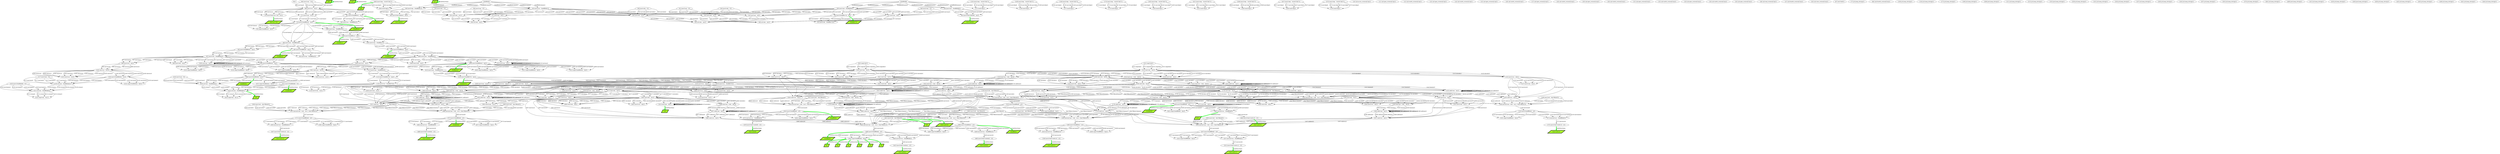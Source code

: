 digraph {
	R [label=Root]
	EAX [label=EAX]
	ECX [label=ECX]
	EDI [label=EDI]
	EDX [label=EDX]
	EBX [label=EBX]
	ESP [label=ESP]
	EBP [label=EBP]
	ESI [label=ESI]
	EDI [label=EDI]
		"[0xbfffef68]" -> "[30] mov" [label="[0xbfffef68](mem)0"]
		"[0xbfffef68]" -> "[30] mov" [label="[0xbfffef68](mem)1"]
		"[0xbfffef68]" -> "[30] mov" [label="[0xbfffef68](mem)2"]
		"[0xbfffef68]" -> "[30] mov" [label="[0xbfffef68](mem)3"]
		"[0xbfffef6c]" -> "[33] mov" [label="[0xbfffef6c](mem)0"]
		"[0xbfffef6c]" -> "[33] mov" [label="[0xbfffef6c](mem)1"]
		"[0xbfffef6c]" -> "[33] mov" [label="[0xbfffef6c](mem)2"]
		"[0xbfffef6c]" -> "[33] mov" [label="[0xbfffef6c](mem)3"]
		"[34] mov" -> "[35] xor" [label="[34] mov(edx)0"]
		"[34] mov" -> "[35] xor" [label="[34] mov(edx)1"]
		"[34] mov" -> "[35] xor" [label="[34] mov(edx)2"]
		"[34] mov" -> "[35] xor" [label="[34] mov(edx)3"]
		"[33] mov" -> "[35] xor" [label="[33] mov(ecx)0"]
		"[33] mov" -> "[35] xor" [label="[33] mov(ecx)1"]
		"[33] mov" -> "[35] xor" [label="[33] mov(ecx)2"]
		"[33] mov" -> "[35] xor" [label="[33] mov(ecx)3"]
		"[36] mov" -> "[37] xor" [label="[36] mov(eax)0"]
		"[36] mov" -> "[37] xor" [label="[36] mov(eax)1"]
		"[36] mov" -> "[37] xor" [label="[36] mov(eax)2"]
		"[36] mov" -> "[37] xor" [label="[36] mov(eax)3"]
		"[30] mov" -> "[37] xor" [label="[30] mov(edi)0"]
		"[30] mov" -> "[37] xor" [label="[30] mov(edi)1"]
		"[30] mov" -> "[37] xor" [label="[30] mov(edi)2"]
		"[30] mov" -> "[37] xor" [label="[30] mov(edi)3"]
		"[35] xor" -> "[38] or" [label="[35] xor(edx)0"]
		"[35] xor" -> "[38] or" [label="[35] xor(edx)1"]
		"[35] xor" -> "[38] or" [label="[35] xor(edx)2"]
		"[35] xor" -> "[38] or" [label="[35] xor(edx)3"]
		"[37] xor" -> "[38] or" [label="[37] xor(eax)0"]
		"[37] xor" -> "[38] or" [label="[37] xor(eax)1"]
		"[37] xor" -> "[38] or" [label="[37] xor(eax)2"]
		"[37] xor" -> "[38] or" [label="[37] xor(eax)3"]
		"[39] mov" -> "[40] xor" [label="[39] mov(edx)0"]
		"[39] mov" -> "[40] xor" [label="[39] mov(edx)1"]
		"[39] mov" -> "[40] xor" [label="[39] mov(edx)2"]
		"[39] mov" -> "[40] xor" [label="[39] mov(edx)3"]
		"[33] mov" -> "[40] xor" [label="[33] mov(ecx)0"]
		"[33] mov" -> "[40] xor" [label="[33] mov(ecx)1"]
		"[33] mov" -> "[40] xor" [label="[33] mov(ecx)2"]
		"[33] mov" -> "[40] xor" [label="[33] mov(ecx)3"]
		"[41] mov" -> "[42] xor" [label="[41] mov(eax)0"]
		"[41] mov" -> "[42] xor" [label="[41] mov(eax)1"]
		"[41] mov" -> "[42] xor" [label="[41] mov(eax)2"]
		"[41] mov" -> "[42] xor" [label="[41] mov(eax)3"]
		"[30] mov" -> "[42] xor" [label="[30] mov(edi)0"]
		"[30] mov" -> "[42] xor" [label="[30] mov(edi)1"]
		"[30] mov" -> "[42] xor" [label="[30] mov(edi)2"]
		"[30] mov" -> "[42] xor" [label="[30] mov(edi)3"]
		"[40] xor" -> "[43] or" [label="[40] xor(edx)0"]
		"[40] xor" -> "[43] or" [label="[40] xor(edx)1"]
		"[40] xor" -> "[43] or" [label="[40] xor(edx)2"]
		"[40] xor" -> "[43] or" [label="[40] xor(edx)3"]
		"[42] xor" -> "[43] or" [label="[42] xor(eax)0"]
		"[42] xor" -> "[43] or" [label="[42] xor(eax)1"]
		"[42] xor" -> "[43] or" [label="[42] xor(eax)2"]
		"[42] xor" -> "[43] or" [label="[42] xor(eax)3"]
		"[44] mov" -> "[45] xor" [label="[44] mov(edx)0"]
		"[44] mov" -> "[45] xor" [label="[44] mov(edx)1"]
		"[44] mov" -> "[45] xor" [label="[44] mov(edx)2"]
		"[44] mov" -> "[45] xor" [label="[44] mov(edx)3"]
		"[33] mov" -> "[45] xor" [label="[33] mov(ecx)0"]
		"[33] mov" -> "[45] xor" [label="[33] mov(ecx)1"]
		"[33] mov" -> "[45] xor" [label="[33] mov(ecx)2"]
		"[33] mov" -> "[45] xor" [label="[33] mov(ecx)3"]
		"[46] mov" -> "[47] xor" [label="[46] mov(eax)0"]
		"[46] mov" -> "[47] xor" [label="[46] mov(eax)1"]
		"[46] mov" -> "[47] xor" [label="[46] mov(eax)2"]
		"[46] mov" -> "[47] xor" [label="[46] mov(eax)3"]
		"[30] mov" -> "[47] xor" [label="[30] mov(edi)0"]
		"[30] mov" -> "[47] xor" [label="[30] mov(edi)1"]
		"[30] mov" -> "[47] xor" [label="[30] mov(edi)2"]
		"[30] mov" -> "[47] xor" [label="[30] mov(edi)3"]
		"[45] xor" -> "[48] or" [label="[45] xor(edx)0"]
		"[45] xor" -> "[48] or" [label="[45] xor(edx)1"]
		"[45] xor" -> "[48] or" [label="[45] xor(edx)2"]
		"[45] xor" -> "[48] or" [label="[45] xor(edx)3"]
		"[47] xor" -> "[48] or" [label="[47] xor(eax)0"]
		"[47] xor" -> "[48] or" [label="[47] xor(eax)1"]
		"[47] xor" -> "[48] or" [label="[47] xor(eax)2"]
		"[47] xor" -> "[48] or" [label="[47] xor(eax)3"]
		"[30] mov" -> "[50] mov" [label="[30] mov(edi)0"]
		"[30] mov" -> "[50] mov" [label="[30] mov(edi)1"]
		"[30] mov" -> "[50] mov" [label="[30] mov(edi)2"]
		"[30] mov" -> "[50] mov" [label="[30] mov(edi)3"]
		"[50] mov" -> "[52] mov" [label="[50] mov(mem)0"]
		"[50] mov" -> "[52] mov" [label="[50] mov(mem)1"]
		"[50] mov" -> "[52] mov" [label="[50] mov(mem)2"]
		"[50] mov" -> "[52] mov" [label="[50] mov(mem)3"]
		"[0xbfffef68]" -> "[56] mov" [label="[0xbfffef68](mem)0"]
		"[0xbfffef68]" -> "[56] mov" [label="[0xbfffef68](mem)1"]
		"[0xbfffef68]" -> "[56] mov" [label="[0xbfffef68](mem)2"]
		"[0xbfffef68]" -> "[56] mov" [label="[0xbfffef68](mem)3"]
		"[0xbfffef6c]" -> "[59] mov" [label="[0xbfffef6c](mem)0"]
		"[0xbfffef6c]" -> "[59] mov" [label="[0xbfffef6c](mem)1"]
		"[0xbfffef6c]" -> "[59] mov" [label="[0xbfffef6c](mem)2"]
		"[0xbfffef6c]" -> "[59] mov" [label="[0xbfffef6c](mem)3"]
		"[56] mov" -> "[62] mov" [label="[56] mov(eax)0"]
		"[56] mov" -> "[62] mov" [label="[56] mov(eax)1"]
		"[56] mov" -> "[62] mov" [label="[56] mov(eax)2"]
		"[56] mov" -> "[62] mov" [label="[56] mov(eax)3"]
		"[59] mov" -> "[65] mov" [label="[59] mov(edx)0"]
		"[59] mov" -> "[65] mov" [label="[59] mov(edx)1"]
		"[59] mov" -> "[65] mov" [label="[59] mov(edx)2"]
		"[59] mov" -> "[65] mov" [label="[59] mov(edx)3"]
		"[66] mov" -> "[68] mov" [label="[66] mov(eax)0"]
		"[66] mov" -> "[68] mov" [label="[66] mov(eax)1"]
		"[66] mov" -> "[68] mov" [label="[66] mov(eax)2"]
		"[66] mov" -> "[68] mov" [label="[66] mov(eax)3"]
		"[68] mov" -> "[70] mov" [label="[68] mov(ecx)0"]
		"[68] mov" -> "[70] mov" [label="[68] mov(ecx)1"]
		"[68] mov" -> "[70] mov" [label="[68] mov(ecx)2"]
		"[68] mov" -> "[70] mov" [label="[68] mov(ecx)3"]
		"[68] mov" -> "[71] mov" [label="[68] mov(ecx)0"]
		"[68] mov" -> "[71] mov" [label="[68] mov(ecx)1"]
		"[68] mov" -> "[71] mov" [label="[68] mov(ecx)2"]
		"[68] mov" -> "[71] mov" [label="[68] mov(ecx)3"]
		"[71] mov" -> "[74] mov" [label="[71] mov(eax)0"]
		"[71] mov" -> "[74] mov" [label="[71] mov(eax)1"]
		"[71] mov" -> "[74] mov" [label="[71] mov(eax)2"]
		"[71] mov" -> "[74] mov" [label="[71] mov(eax)3"]
		"[74] mov" -> "[76] cmp" [label="[74] mov(mem)0"]
		"[74] mov" -> "[76] cmp" [label="[74] mov(mem)1"]
		"[74] mov" -> "[76] cmp" [label="[74] mov(mem)2"]
		"[74] mov" -> "[76] cmp" [label="[74] mov(mem)3"]
		"[74] mov" -> "[80] mov" [label="[74] mov(mem)0"]
		"[74] mov" -> "[80] mov" [label="[74] mov(mem)1"]
		"[74] mov" -> "[80] mov" [label="[74] mov(mem)2"]
		"[74] mov" -> "[80] mov" [label="[74] mov(mem)3"]
		"[80] mov" -> "[83] mov" [label="[80] mov(eax)0"]
		"[80] mov" -> "[83] mov" [label="[80] mov(eax)1"]
		"[80] mov" -> "[83] mov" [label="[80] mov(eax)2"]
		"[80] mov" -> "[83] mov" [label="[80] mov(eax)3"]
		"[80] mov" -> "[85] mov" [label="[80] mov(eax)0"]
		"[80] mov" -> "[85] mov" [label="[80] mov(eax)1"]
		"[80] mov" -> "[85] mov" [label="[80] mov(eax)2"]
		"[80] mov" -> "[85] mov" [label="[80] mov(eax)3"]
		"[68] mov" -> "[87] mov" [label="[68] mov(ecx)0"]
		"[68] mov" -> "[87] mov" [label="[68] mov(ecx)1"]
		"[68] mov" -> "[87] mov" [label="[68] mov(ecx)2"]
		"[68] mov" -> "[87] mov" [label="[68] mov(ecx)3"]
		"[87] mov" -> "[90] mov" [label="[87] mov(mem)0"]
		"[87] mov" -> "[90] mov" [label="[87] mov(mem)1"]
		"[87] mov" -> "[90] mov" [label="[87] mov(mem)2"]
		"[87] mov" -> "[90] mov" [label="[87] mov(mem)3"]
		"[85] mov" -> "[93] mov" [label="[85] mov(mem)0"]
		"[85] mov" -> "[93] mov" [label="[85] mov(mem)1"]
		"[85] mov" -> "[93] mov" [label="[85] mov(mem)2"]
		"[85] mov" -> "[93] mov" [label="[85] mov(mem)3"]
		"[83] mov" -> "[97] mov" [label="[83] mov(mem)0"]
		"[83] mov" -> "[97] mov" [label="[83] mov(mem)1"]
		"[83] mov" -> "[97] mov" [label="[83] mov(mem)2"]
		"[83] mov" -> "[97] mov" [label="[83] mov(mem)3"]
		"[97] mov" -> "[98] mov" [label="[97] mov(eax)0"]
		"[97] mov" -> "[98] mov" [label="[97] mov(eax)1"]
		"[97] mov" -> "[98] mov" [label="[97] mov(eax)2"]
		"[97] mov" -> "[98] mov" [label="[97] mov(eax)3"]
		"[97] mov" -> "[99] mov" [label="[97] mov(eax)0"]
		"[97] mov" -> "[99] mov" [label="[97] mov(eax)1"]
		"[97] mov" -> "[99] mov" [label="[97] mov(eax)2"]
		"[97] mov" -> "[99] mov" [label="[97] mov(eax)3"]
		"[98] mov" -> "[100] shr" [label="[98] mov(ecx)0"]
		"[98] mov" -> "[100] shr" [label="[98] mov(ecx)1"]
		"[98] mov" -> "[100] shr" [label="[98] mov(ecx)2"]
		"[98] mov" -> "[100] shr" [label="[98] mov(ecx)3"]
		"[100] shr" -> "[102] test" [label="[100] shr(ecx)0"]
		"[100] shr" -> "[102] test" [label="[100] shr(ecx)1"]
		"[100] shr" -> "[102] test" [label="[100] shr(ecx)2"]
		"[100] shr" -> "[102] test" [label="[100] shr(ecx)3"]
		"[100] shr" -> "[102] test" [label="[100] shr(ecx)0"]
		"[100] shr" -> "[102] test" [label="[100] shr(ecx)1"]
		"[100] shr" -> "[102] test" [label="[100] shr(ecx)2"]
		"[100] shr" -> "[102] test" [label="[100] shr(ecx)3"]
		"[100] shr" -> "[105] mov" [label="[100] shr(ecx)0"]
		"[100] shr" -> "[105] mov" [label="[100] shr(ecx)1"]
		"[100] shr" -> "[105] mov" [label="[100] shr(ecx)2"]
		"[100] shr" -> "[105] mov" [label="[100] shr(ecx)3"]
		"[97] mov" -> "[108] mov" [label="[97] mov(eax)0"]
		"[97] mov" -> "[108] mov" [label="[97] mov(eax)1"]
		"[97] mov" -> "[108] mov" [label="[97] mov(eax)2"]
		"[97] mov" -> "[108] mov" [label="[97] mov(eax)3"]
		"[97] mov" -> "[109] xor" [label="[97] mov(eax)0"]
		"[97] mov" -> "[109] xor" [label="[97] mov(eax)1"]
		"[97] mov" -> "[109] xor" [label="[97] mov(eax)2"]
		"[97] mov" -> "[109] xor" [label="[97] mov(eax)3"]
		"[109] xor" -> "[109] xor" [label="[109] xor(eax)0"]
		"[109] xor" -> "[109] xor" [label="[109] xor(eax)1"]
		"[109] xor" -> "[109] xor" [label="[109] xor(eax)2"]
		"[109] xor" -> "[109] xor" [label="[109] xor(eax)3"]
		"[108] mov" -> "[112] mov" [label="[108] mov(mem)0"]
		"[108] mov" -> "[112] mov" [label="[108] mov(mem)1"]
		"[108] mov" -> "[112] mov" [label="[108] mov(mem)2"]
		"[108] mov" -> "[112] mov" [label="[108] mov(mem)3"]
		"[112] mov" -> "[115] mov" [label="[112] mov(eax)0"]
		"[112] mov" -> "[115] mov" [label="[112] mov(eax)1"]
		"[112] mov" -> "[115] mov" [label="[112] mov(eax)2"]
		"[112] mov" -> "[115] mov" [label="[112] mov(eax)3"]
		"[115] mov" -> "[118] mov" [label="[115] mov(mem)0"]
		"[115] mov" -> "[118] mov" [label="[115] mov(mem)1"]
		"[115] mov" -> "[118] mov" [label="[115] mov(mem)2"]
		"[115] mov" -> "[118] mov" [label="[115] mov(mem)3"]
		"[118] mov" -> "[119] mov" [label="[118] mov(ecx)0"]
		"[118] mov" -> "[119] mov" [label="[118] mov(ecx)1"]
		"[118] mov" -> "[119] mov" [label="[118] mov(ecx)2"]
		"[118] mov" -> "[119] mov" [label="[118] mov(ecx)3"]
		"[120] mov" -> "[121] mul" [label="[120] mov(ebp)0"]
		"[120] mov" -> "[121] mul" [label="[120] mov(ebp)1"]
		"[120] mov" -> "[121] mul" [label="[120] mov(ebp)2"]
		"[120] mov" -> "[121] mul" [label="[120] mov(ebp)3"]
		"[101] neg" -> "[122] shr" [label="[101] neg(edx)0"]
		"[101] neg" -> "[122] shr" [label="[101] neg(edx)1"]
		"[101] neg" -> "[122] shr" [label="[101] neg(edx)2"]
		"[101] neg" -> "[122] shr" [label="[101] neg(edx)3"]
		"[122] shr" -> "[123] lea" [label="[122] shr(edx)0"]
		"[122] shr" -> "[123] lea" [label="[122] shr(edx)1"]
		"[122] shr" -> "[123] lea" [label="[122] shr(edx)2"]
		"[122] shr" -> "[123] lea" [label="[122] shr(edx)3"]
		"[123] lea" -> "[124] add" [label="[123] lea(eax)0"]
		"[123] lea" -> "[124] add" [label="[123] lea(eax)1"]
		"[123] lea" -> "[124] add" [label="[123] lea(eax)2"]
		"[123] lea" -> "[124] add" [label="[123] lea(eax)3"]
		"[124] add" -> "[124] add" [label="[124] add(eax)0"]
		"[124] add" -> "[124] add" [label="[124] add(eax)1"]
		"[124] add" -> "[124] add" [label="[124] add(eax)2"]
		"[124] add" -> "[124] add" [label="[124] add(eax)3"]
		"[118] mov" -> "[125] sub" [label="[118] mov(ecx)0"]
		"[118] mov" -> "[125] sub" [label="[118] mov(ecx)1"]
		"[118] mov" -> "[125] sub" [label="[118] mov(ecx)2"]
		"[118] mov" -> "[125] sub" [label="[118] mov(ecx)3"]
		"[124] add" -> "[125] sub" [label="[124] add(eax)0"]
		"[124] add" -> "[125] sub" [label="[124] add(eax)1"]
		"[124] add" -> "[125] sub" [label="[124] add(eax)2"]
		"[124] add" -> "[125] sub" [label="[124] add(eax)3"]
		"[122] shr" -> "[126] test" [label="[122] shr(edx)0"]
		"[122] shr" -> "[126] test" [label="[122] shr(edx)1"]
		"[122] shr" -> "[126] test" [label="[122] shr(edx)2"]
		"[122] shr" -> "[126] test" [label="[122] shr(edx)3"]
		"[122] shr" -> "[126] test" [label="[122] shr(edx)0"]
		"[122] shr" -> "[126] test" [label="[122] shr(edx)1"]
		"[122] shr" -> "[126] test" [label="[122] shr(edx)2"]
		"[122] shr" -> "[126] test" [label="[122] shr(edx)3"]
		"[0xb7f8be46]" -> "[131] movzx" [label="[0xb7f8be46](mem)0"]
		"[0xb7f8be46]" -> "[131] movzx" [label="[0xb7f8be46](mem)1"]
		"[0xb7f8be46]" -> "[131] movzx" [label="[0xb7f8be46](mem)2"]
		"[0xb7f8be46]" -> "[131] movzx" [label="[0xb7f8be46](mem)3"]
		"[125] sub" -> "[131] movzx" [label="[125] sub(ecx)0"]
		"[125] sub" -> "[131] movzx" [label="[125] sub(ecx)1"]
		"[125] sub" -> "[131] movzx" [label="[125] sub(ecx)2"]
		"[125] sub" -> "[131] movzx" [label="[125] sub(ecx)3"]
		"[128] mov" -> "[131] movzx" [label="[128] mov(edi)0"]
		"[128] mov" -> "[131] movzx" [label="[128] mov(edi)1"]
		"[128] mov" -> "[131] movzx" [label="[128] mov(edi)2"]
		"[128] mov" -> "[131] movzx" [label="[128] mov(edi)3"]
		"[122] shr" -> "[132] mov" [label="[122] shr(edx)0"]
		"[122] shr" -> "[132] mov" [label="[122] shr(edx)1"]
		"[122] shr" -> "[132] mov" [label="[122] shr(edx)2"]
		"[122] shr" -> "[132] mov" [label="[122] shr(edx)3"]
		"[131] movzx" -> "[135] mov" [label="[131] movzx(al)0"]
		"[132] mov" -> "[137] mov" [label="[132] mov(ecx)0"]
		"[132] mov" -> "[137] mov" [label="[132] mov(ecx)1"]
		"[132] mov" -> "[137] mov" [label="[132] mov(ecx)2"]
		"[132] mov" -> "[137] mov" [label="[132] mov(ecx)3"]
		"[138] mov" -> "[139] mul" [label="[138] mov(ebp)0"]
		"[138] mov" -> "[139] mul" [label="[138] mov(ebp)1"]
		"[138] mov" -> "[139] mul" [label="[138] mov(ebp)2"]
		"[138] mov" -> "[139] mul" [label="[138] mov(ebp)3"]
		"[122] shr" -> "[140] shr" [label="[122] shr(edx)0"]
		"[122] shr" -> "[140] shr" [label="[122] shr(edx)1"]
		"[122] shr" -> "[140] shr" [label="[122] shr(edx)2"]
		"[122] shr" -> "[140] shr" [label="[122] shr(edx)3"]
		"[140] shr" -> "[141] lea" [label="[140] shr(edx)0"]
		"[140] shr" -> "[141] lea" [label="[140] shr(edx)1"]
		"[140] shr" -> "[141] lea" [label="[140] shr(edx)2"]
		"[140] shr" -> "[141] lea" [label="[140] shr(edx)3"]
		"[141] lea" -> "[142] add" [label="[141] lea(eax)0"]
		"[141] lea" -> "[142] add" [label="[141] lea(eax)1"]
		"[141] lea" -> "[142] add" [label="[141] lea(eax)2"]
		"[141] lea" -> "[142] add" [label="[141] lea(eax)3"]
		"[142] add" -> "[142] add" [label="[142] add(eax)0"]
		"[142] add" -> "[142] add" [label="[142] add(eax)1"]
		"[142] add" -> "[142] add" [label="[142] add(eax)2"]
		"[142] add" -> "[142] add" [label="[142] add(eax)3"]
		"[132] mov" -> "[143] sub" [label="[132] mov(ecx)0"]
		"[132] mov" -> "[143] sub" [label="[132] mov(ecx)1"]
		"[132] mov" -> "[143] sub" [label="[132] mov(ecx)2"]
		"[132] mov" -> "[143] sub" [label="[132] mov(ecx)3"]
		"[142] add" -> "[143] sub" [label="[142] add(eax)0"]
		"[142] add" -> "[143] sub" [label="[142] add(eax)1"]
		"[142] add" -> "[143] sub" [label="[142] add(eax)2"]
		"[142] add" -> "[143] sub" [label="[142] add(eax)3"]
		"[140] shr" -> "[144] test" [label="[140] shr(edx)0"]
		"[140] shr" -> "[144] test" [label="[140] shr(edx)1"]
		"[140] shr" -> "[144] test" [label="[140] shr(edx)2"]
		"[140] shr" -> "[144] test" [label="[140] shr(edx)3"]
		"[140] shr" -> "[144] test" [label="[140] shr(edx)0"]
		"[140] shr" -> "[144] test" [label="[140] shr(edx)1"]
		"[140] shr" -> "[144] test" [label="[140] shr(edx)2"]
		"[140] shr" -> "[144] test" [label="[140] shr(edx)3"]
		"[0xb7f8be41]" -> "[149] movzx" [label="[0xb7f8be41](mem)0"]
		"[0xb7f8be41]" -> "[149] movzx" [label="[0xb7f8be41](mem)1"]
		"[0xb7f8be41]" -> "[149] movzx" [label="[0xb7f8be41](mem)2"]
		"[0xb7f8be41]" -> "[149] movzx" [label="[0xb7f8be41](mem)3"]
		"[143] sub" -> "[149] movzx" [label="[143] sub(ecx)0"]
		"[143] sub" -> "[149] movzx" [label="[143] sub(ecx)1"]
		"[143] sub" -> "[149] movzx" [label="[143] sub(ecx)2"]
		"[143] sub" -> "[149] movzx" [label="[143] sub(ecx)3"]
		"[146] mov" -> "[149] movzx" [label="[146] mov(edi)0"]
		"[146] mov" -> "[149] movzx" [label="[146] mov(edi)1"]
		"[146] mov" -> "[149] movzx" [label="[146] mov(edi)2"]
		"[146] mov" -> "[149] movzx" [label="[146] mov(edi)3"]
		"[140] shr" -> "[150] mov" [label="[140] shr(edx)0"]
		"[140] shr" -> "[150] mov" [label="[140] shr(edx)1"]
		"[140] shr" -> "[150] mov" [label="[140] shr(edx)2"]
		"[140] shr" -> "[150] mov" [label="[140] shr(edx)3"]
		"[149] movzx" -> "[153] mov" [label="[149] movzx(al)0"]
		"[150] mov" -> "[155] mov" [label="[150] mov(ecx)0"]
		"[150] mov" -> "[155] mov" [label="[150] mov(ecx)1"]
		"[150] mov" -> "[155] mov" [label="[150] mov(ecx)2"]
		"[150] mov" -> "[155] mov" [label="[150] mov(ecx)3"]
		"[156] mov" -> "[157] mul" [label="[156] mov(ebp)0"]
		"[156] mov" -> "[157] mul" [label="[156] mov(ebp)1"]
		"[156] mov" -> "[157] mul" [label="[156] mov(ebp)2"]
		"[156] mov" -> "[157] mul" [label="[156] mov(ebp)3"]
		"[140] shr" -> "[158] shr" [label="[140] shr(edx)0"]
		"[140] shr" -> "[158] shr" [label="[140] shr(edx)1"]
		"[140] shr" -> "[158] shr" [label="[140] shr(edx)2"]
		"[140] shr" -> "[158] shr" [label="[140] shr(edx)3"]
		"[158] shr" -> "[159] lea" [label="[158] shr(edx)0"]
		"[158] shr" -> "[159] lea" [label="[158] shr(edx)1"]
		"[158] shr" -> "[159] lea" [label="[158] shr(edx)2"]
		"[158] shr" -> "[159] lea" [label="[158] shr(edx)3"]
		"[159] lea" -> "[160] add" [label="[159] lea(eax)0"]
		"[159] lea" -> "[160] add" [label="[159] lea(eax)1"]
		"[159] lea" -> "[160] add" [label="[159] lea(eax)2"]
		"[159] lea" -> "[160] add" [label="[159] lea(eax)3"]
		"[160] add" -> "[160] add" [label="[160] add(eax)0"]
		"[160] add" -> "[160] add" [label="[160] add(eax)1"]
		"[160] add" -> "[160] add" [label="[160] add(eax)2"]
		"[160] add" -> "[160] add" [label="[160] add(eax)3"]
		"[150] mov" -> "[161] sub" [label="[150] mov(ecx)0"]
		"[150] mov" -> "[161] sub" [label="[150] mov(ecx)1"]
		"[150] mov" -> "[161] sub" [label="[150] mov(ecx)2"]
		"[150] mov" -> "[161] sub" [label="[150] mov(ecx)3"]
		"[160] add" -> "[161] sub" [label="[160] add(eax)0"]
		"[160] add" -> "[161] sub" [label="[160] add(eax)1"]
		"[160] add" -> "[161] sub" [label="[160] add(eax)2"]
		"[160] add" -> "[161] sub" [label="[160] add(eax)3"]
		"[158] shr" -> "[162] test" [label="[158] shr(edx)0"]
		"[158] shr" -> "[162] test" [label="[158] shr(edx)1"]
		"[158] shr" -> "[162] test" [label="[158] shr(edx)2"]
		"[158] shr" -> "[162] test" [label="[158] shr(edx)3"]
		"[158] shr" -> "[162] test" [label="[158] shr(edx)0"]
		"[158] shr" -> "[162] test" [label="[158] shr(edx)1"]
		"[158] shr" -> "[162] test" [label="[158] shr(edx)2"]
		"[158] shr" -> "[162] test" [label="[158] shr(edx)3"]
		"[0xb7f8be42]" -> "[167] movzx" [label="[0xb7f8be42](mem)0"]
		"[0xb7f8be42]" -> "[167] movzx" [label="[0xb7f8be42](mem)1"]
		"[0xb7f8be42]" -> "[167] movzx" [label="[0xb7f8be42](mem)2"]
		"[0xb7f8be42]" -> "[167] movzx" [label="[0xb7f8be42](mem)3"]
		"[161] sub" -> "[167] movzx" [label="[161] sub(ecx)0"]
		"[161] sub" -> "[167] movzx" [label="[161] sub(ecx)1"]
		"[161] sub" -> "[167] movzx" [label="[161] sub(ecx)2"]
		"[161] sub" -> "[167] movzx" [label="[161] sub(ecx)3"]
		"[164] mov" -> "[167] movzx" [label="[164] mov(edi)0"]
		"[164] mov" -> "[167] movzx" [label="[164] mov(edi)1"]
		"[164] mov" -> "[167] movzx" [label="[164] mov(edi)2"]
		"[164] mov" -> "[167] movzx" [label="[164] mov(edi)3"]
		"[158] shr" -> "[168] mov" [label="[158] shr(edx)0"]
		"[158] shr" -> "[168] mov" [label="[158] shr(edx)1"]
		"[158] shr" -> "[168] mov" [label="[158] shr(edx)2"]
		"[158] shr" -> "[168] mov" [label="[158] shr(edx)3"]
		"[167] movzx" -> "[171] mov" [label="[167] movzx(al)0"]
		"[168] mov" -> "[173] mov" [label="[168] mov(ecx)0"]
		"[168] mov" -> "[173] mov" [label="[168] mov(ecx)1"]
		"[168] mov" -> "[173] mov" [label="[168] mov(ecx)2"]
		"[168] mov" -> "[173] mov" [label="[168] mov(ecx)3"]
		"[174] mov" -> "[175] mul" [label="[174] mov(ebp)0"]
		"[174] mov" -> "[175] mul" [label="[174] mov(ebp)1"]
		"[174] mov" -> "[175] mul" [label="[174] mov(ebp)2"]
		"[174] mov" -> "[175] mul" [label="[174] mov(ebp)3"]
		"[158] shr" -> "[176] shr" [label="[158] shr(edx)0"]
		"[158] shr" -> "[176] shr" [label="[158] shr(edx)1"]
		"[158] shr" -> "[176] shr" [label="[158] shr(edx)2"]
		"[158] shr" -> "[176] shr" [label="[158] shr(edx)3"]
		"[176] shr" -> "[177] lea" [label="[176] shr(edx)0"]
		"[176] shr" -> "[177] lea" [label="[176] shr(edx)1"]
		"[176] shr" -> "[177] lea" [label="[176] shr(edx)2"]
		"[176] shr" -> "[177] lea" [label="[176] shr(edx)3"]
		"[177] lea" -> "[178] add" [label="[177] lea(eax)0"]
		"[177] lea" -> "[178] add" [label="[177] lea(eax)1"]
		"[177] lea" -> "[178] add" [label="[177] lea(eax)2"]
		"[177] lea" -> "[178] add" [label="[177] lea(eax)3"]
		"[178] add" -> "[178] add" [label="[178] add(eax)0"]
		"[178] add" -> "[178] add" [label="[178] add(eax)1"]
		"[178] add" -> "[178] add" [label="[178] add(eax)2"]
		"[178] add" -> "[178] add" [label="[178] add(eax)3"]
		"[168] mov" -> "[179] sub" [label="[168] mov(ecx)0"]
		"[168] mov" -> "[179] sub" [label="[168] mov(ecx)1"]
		"[168] mov" -> "[179] sub" [label="[168] mov(ecx)2"]
		"[168] mov" -> "[179] sub" [label="[168] mov(ecx)3"]
		"[178] add" -> "[179] sub" [label="[178] add(eax)0"]
		"[178] add" -> "[179] sub" [label="[178] add(eax)1"]
		"[178] add" -> "[179] sub" [label="[178] add(eax)2"]
		"[178] add" -> "[179] sub" [label="[178] add(eax)3"]
		"[176] shr" -> "[180] test" [label="[176] shr(edx)0"]
		"[176] shr" -> "[180] test" [label="[176] shr(edx)1"]
		"[176] shr" -> "[180] test" [label="[176] shr(edx)2"]
		"[176] shr" -> "[180] test" [label="[176] shr(edx)3"]
		"[176] shr" -> "[180] test" [label="[176] shr(edx)0"]
		"[176] shr" -> "[180] test" [label="[176] shr(edx)1"]
		"[176] shr" -> "[180] test" [label="[176] shr(edx)2"]
		"[176] shr" -> "[180] test" [label="[176] shr(edx)3"]
		"[0xb7f8be45]" -> "[185] movzx" [label="[0xb7f8be45](mem)0"]
		"[0xb7f8be45]" -> "[185] movzx" [label="[0xb7f8be45](mem)1"]
		"[0xb7f8be45]" -> "[185] movzx" [label="[0xb7f8be45](mem)2"]
		"[0xb7f8be45]" -> "[185] movzx" [label="[0xb7f8be45](mem)3"]
		"[179] sub" -> "[185] movzx" [label="[179] sub(ecx)0"]
		"[179] sub" -> "[185] movzx" [label="[179] sub(ecx)1"]
		"[179] sub" -> "[185] movzx" [label="[179] sub(ecx)2"]
		"[179] sub" -> "[185] movzx" [label="[179] sub(ecx)3"]
		"[182] mov" -> "[185] movzx" [label="[182] mov(edi)0"]
		"[182] mov" -> "[185] movzx" [label="[182] mov(edi)1"]
		"[182] mov" -> "[185] movzx" [label="[182] mov(edi)2"]
		"[182] mov" -> "[185] movzx" [label="[182] mov(edi)3"]
		"[176] shr" -> "[186] mov" [label="[176] shr(edx)0"]
		"[176] shr" -> "[186] mov" [label="[176] shr(edx)1"]
		"[176] shr" -> "[186] mov" [label="[176] shr(edx)2"]
		"[176] shr" -> "[186] mov" [label="[176] shr(edx)3"]
		"[185] movzx" -> "[189] mov" [label="[185] movzx(al)0"]
		"[186] mov" -> "[191] mov" [label="[186] mov(ecx)0"]
		"[186] mov" -> "[191] mov" [label="[186] mov(ecx)1"]
		"[186] mov" -> "[191] mov" [label="[186] mov(ecx)2"]
		"[186] mov" -> "[191] mov" [label="[186] mov(ecx)3"]
		"[192] mov" -> "[193] mul" [label="[192] mov(ebp)0"]
		"[192] mov" -> "[193] mul" [label="[192] mov(ebp)1"]
		"[192] mov" -> "[193] mul" [label="[192] mov(ebp)2"]
		"[192] mov" -> "[193] mul" [label="[192] mov(ebp)3"]
		"[176] shr" -> "[194] shr" [label="[176] shr(edx)0"]
		"[176] shr" -> "[194] shr" [label="[176] shr(edx)1"]
		"[176] shr" -> "[194] shr" [label="[176] shr(edx)2"]
		"[176] shr" -> "[194] shr" [label="[176] shr(edx)3"]
		"[194] shr" -> "[195] lea" [label="[194] shr(edx)0"]
		"[194] shr" -> "[195] lea" [label="[194] shr(edx)1"]
		"[194] shr" -> "[195] lea" [label="[194] shr(edx)2"]
		"[194] shr" -> "[195] lea" [label="[194] shr(edx)3"]
		"[195] lea" -> "[196] add" [label="[195] lea(eax)0"]
		"[195] lea" -> "[196] add" [label="[195] lea(eax)1"]
		"[195] lea" -> "[196] add" [label="[195] lea(eax)2"]
		"[195] lea" -> "[196] add" [label="[195] lea(eax)3"]
		"[196] add" -> "[196] add" [label="[196] add(eax)0"]
		"[196] add" -> "[196] add" [label="[196] add(eax)1"]
		"[196] add" -> "[196] add" [label="[196] add(eax)2"]
		"[196] add" -> "[196] add" [label="[196] add(eax)3"]
		"[186] mov" -> "[197] sub" [label="[186] mov(ecx)0"]
		"[186] mov" -> "[197] sub" [label="[186] mov(ecx)1"]
		"[186] mov" -> "[197] sub" [label="[186] mov(ecx)2"]
		"[186] mov" -> "[197] sub" [label="[186] mov(ecx)3"]
		"[196] add" -> "[197] sub" [label="[196] add(eax)0"]
		"[196] add" -> "[197] sub" [label="[196] add(eax)1"]
		"[196] add" -> "[197] sub" [label="[196] add(eax)2"]
		"[196] add" -> "[197] sub" [label="[196] add(eax)3"]
		"[194] shr" -> "[198] test" [label="[194] shr(edx)0"]
		"[194] shr" -> "[198] test" [label="[194] shr(edx)1"]
		"[194] shr" -> "[198] test" [label="[194] shr(edx)2"]
		"[194] shr" -> "[198] test" [label="[194] shr(edx)3"]
		"[194] shr" -> "[198] test" [label="[194] shr(edx)0"]
		"[194] shr" -> "[198] test" [label="[194] shr(edx)1"]
		"[194] shr" -> "[198] test" [label="[194] shr(edx)2"]
		"[194] shr" -> "[198] test" [label="[194] shr(edx)3"]
		"[0xb7f8be41]" -> "[203] movzx" [label="[0xb7f8be41](mem)0"]
		"[0xb7f8be41]" -> "[203] movzx" [label="[0xb7f8be41](mem)1"]
		"[0xb7f8be41]" -> "[203] movzx" [label="[0xb7f8be41](mem)2"]
		"[0xb7f8be41]" -> "[203] movzx" [label="[0xb7f8be41](mem)3"]
		"[197] sub" -> "[203] movzx" [label="[197] sub(ecx)0"]
		"[197] sub" -> "[203] movzx" [label="[197] sub(ecx)1"]
		"[197] sub" -> "[203] movzx" [label="[197] sub(ecx)2"]
		"[197] sub" -> "[203] movzx" [label="[197] sub(ecx)3"]
		"[200] mov" -> "[203] movzx" [label="[200] mov(edi)0"]
		"[200] mov" -> "[203] movzx" [label="[200] mov(edi)1"]
		"[200] mov" -> "[203] movzx" [label="[200] mov(edi)2"]
		"[200] mov" -> "[203] movzx" [label="[200] mov(edi)3"]
		"[194] shr" -> "[204] mov" [label="[194] shr(edx)0"]
		"[194] shr" -> "[204] mov" [label="[194] shr(edx)1"]
		"[194] shr" -> "[204] mov" [label="[194] shr(edx)2"]
		"[194] shr" -> "[204] mov" [label="[194] shr(edx)3"]
		"[203] movzx" -> "[207] mov" [label="[203] movzx(al)0"]
		"[108] mov" -> "[210] cmp" [label="[108] mov(mem)0"]
		"[108] mov" -> "[210] cmp" [label="[108] mov(mem)1"]
		"[108] mov" -> "[210] cmp" [label="[108] mov(mem)2"]
		"[108] mov" -> "[210] cmp" [label="[108] mov(mem)3"]
		"[194] shr" -> "[212] xor" [label="[194] shr(edx)0"]
		"[194] shr" -> "[212] xor" [label="[194] shr(edx)1"]
		"[194] shr" -> "[212] xor" [label="[194] shr(edx)2"]
		"[194] shr" -> "[212] xor" [label="[194] shr(edx)3"]
		"[212] xor" -> "[212] xor" [label="[212] xor(edx)0"]
		"[212] xor" -> "[212] xor" [label="[212] xor(edx)1"]
		"[212] xor" -> "[212] xor" [label="[212] xor(edx)2"]
		"[212] xor" -> "[212] xor" [label="[212] xor(edx)3"]
		"[108] mov" -> "[214] cmp" [label="[108] mov(mem)0"]
		"[108] mov" -> "[214] cmp" [label="[108] mov(mem)1"]
		"[108] mov" -> "[214] cmp" [label="[108] mov(mem)2"]
		"[108] mov" -> "[214] cmp" [label="[108] mov(mem)3"]
		"[217] mov" -> "[218] or" [label="[217] mov(eax)0"]
		"[217] mov" -> "[218] or" [label="[217] mov(eax)1"]
		"[217] mov" -> "[218] or" [label="[217] mov(eax)2"]
		"[217] mov" -> "[218] or" [label="[217] mov(eax)3"]
		"[105] mov" -> "[218] or" [label="[105] mov(mem)0"]
		"[105] mov" -> "[218] or" [label="[105] mov(mem)1"]
		"[105] mov" -> "[218] or" [label="[105] mov(mem)2"]
		"[105] mov" -> "[218] or" [label="[105] mov(mem)3"]
		"[218] or" -> "[221] or" [label="[218] or(eax)0"]
		"[218] or" -> "[221] or" [label="[218] or(eax)1"]
		"[218] or" -> "[221] or" [label="[218] or(eax)2"]
		"[218] or" -> "[221] or" [label="[218] or(eax)3"]
		"[220] mov" -> "[221] or" [label="[220] mov(mem)0"]
		"[220] mov" -> "[221] or" [label="[220] mov(mem)1"]
		"[220] mov" -> "[221] or" [label="[220] mov(mem)2"]
		"[220] mov" -> "[221] or" [label="[220] mov(mem)3"]
		"[221] or" -> "[222] cmp" [label="[221] or(eax)0"]
		"[221] or" -> "[222] cmp" [label="[221] or(eax)1"]
		"[221] or" -> "[222] cmp" [label="[221] or(eax)2"]
		"[221] or" -> "[222] cmp" [label="[221] or(eax)3"]
		"[105] mov" -> "[224] cmp" [label="[105] mov(mem)0"]
		"[105] mov" -> "[224] cmp" [label="[105] mov(mem)1"]
		"[105] mov" -> "[224] cmp" [label="[105] mov(mem)2"]
		"[105] mov" -> "[224] cmp" [label="[105] mov(mem)3"]
		"[108] mov" -> "[227] cmp" [label="[108] mov(mem)0"]
		"[108] mov" -> "[227] cmp" [label="[108] mov(mem)1"]
		"[108] mov" -> "[227] cmp" [label="[108] mov(mem)2"]
		"[108] mov" -> "[227] cmp" [label="[108] mov(mem)3"]
		"[135] mov" -> "[230] cmp" [label="[135] mov(mem)0"]
		"[135] mov" -> "[230] cmp" [label="[135] mov(mem)1"]
		"[135] mov" -> "[230] cmp" [label="[135] mov(mem)2"]
		"[135] mov" -> "[230] cmp" [label="[135] mov(mem)3"]
		"[153] mov" -> "[233] cmp" [label="[153] mov(mem)0"]
		"[153] mov" -> "[233] cmp" [label="[153] mov(mem)1"]
		"[153] mov" -> "[233] cmp" [label="[153] mov(mem)2"]
		"[153] mov" -> "[233] cmp" [label="[153] mov(mem)3"]
		"[171] mov" -> "[236] cmp" [label="[171] mov(mem)0"]
		"[171] mov" -> "[236] cmp" [label="[171] mov(mem)1"]
		"[171] mov" -> "[236] cmp" [label="[171] mov(mem)2"]
		"[171] mov" -> "[236] cmp" [label="[171] mov(mem)3"]
		"[189] mov" -> "[239] cmp" [label="[189] mov(mem)0"]
		"[189] mov" -> "[239] cmp" [label="[189] mov(mem)1"]
		"[189] mov" -> "[239] cmp" [label="[189] mov(mem)2"]
		"[189] mov" -> "[239] cmp" [label="[189] mov(mem)3"]
		"[207] mov" -> "[242] cmp" [label="[207] mov(mem)0"]
		"[207] mov" -> "[242] cmp" [label="[207] mov(mem)1"]
		"[207] mov" -> "[242] cmp" [label="[207] mov(mem)2"]
		"[207] mov" -> "[242] cmp" [label="[207] mov(mem)3"]
		"[207] mov" -> "[247] movzx" [label="[207] mov(mem)0"]
		"[207] mov" -> "[247] movzx" [label="[207] mov(mem)1"]
		"[207] mov" -> "[247] movzx" [label="[207] mov(mem)2"]
		"[207] mov" -> "[247] movzx" [label="[207] mov(mem)3"]
		"[247] movzx" -> "[251] mov" [label="[247] movzx(cl)0"]
		"[189] mov" -> "[255] movzx" [label="[189] mov(mem)0"]
		"[189] mov" -> "[255] movzx" [label="[189] mov(mem)1"]
		"[189] mov" -> "[255] movzx" [label="[189] mov(mem)2"]
		"[189] mov" -> "[255] movzx" [label="[189] mov(mem)3"]
		"[255] movzx" -> "[259] mov" [label="[255] movzx(cl)0"]
		"[171] mov" -> "[263] movzx" [label="[171] mov(mem)0"]
		"[171] mov" -> "[263] movzx" [label="[171] mov(mem)1"]
		"[171] mov" -> "[263] movzx" [label="[171] mov(mem)2"]
		"[171] mov" -> "[263] movzx" [label="[171] mov(mem)3"]
		"[263] movzx" -> "[267] mov" [label="[263] movzx(cl)0"]
		"[153] mov" -> "[271] movzx" [label="[153] mov(mem)0"]
		"[153] mov" -> "[271] movzx" [label="[153] mov(mem)1"]
		"[153] mov" -> "[271] movzx" [label="[153] mov(mem)2"]
		"[153] mov" -> "[271] movzx" [label="[153] mov(mem)3"]
		"[271] movzx" -> "[275] mov" [label="[271] movzx(cl)0"]
		"[135] mov" -> "[279] movzx" [label="[135] mov(mem)0"]
		"[135] mov" -> "[279] movzx" [label="[135] mov(mem)1"]
		"[135] mov" -> "[279] movzx" [label="[135] mov(mem)2"]
		"[135] mov" -> "[279] movzx" [label="[135] mov(mem)3"]
		"[279] movzx" -> "[283] mov" [label="[279] movzx(cl)0"]
		"[74] mov" -> "[286] mov" [label="[74] mov(mem)0"]
		"[74] mov" -> "[286] mov" [label="[74] mov(mem)1"]
		"[74] mov" -> "[286] mov" [label="[74] mov(mem)2"]
		"[74] mov" -> "[286] mov" [label="[74] mov(mem)3"]
		"[286] mov" -> "[289] mov" [label="[286] mov(eax)0"]
		"[286] mov" -> "[289] mov" [label="[286] mov(eax)1"]
		"[286] mov" -> "[289] mov" [label="[286] mov(eax)2"]
		"[286] mov" -> "[289] mov" [label="[286] mov(eax)3"]
		"[289] mov" -> "[292] mov" [label="[289] mov(mem)0"]
		"[289] mov" -> "[292] mov" [label="[289] mov(mem)1"]
		"[289] mov" -> "[292] mov" [label="[289] mov(mem)2"]
		"[289] mov" -> "[292] mov" [label="[289] mov(mem)3"]
		"[292] mov" -> "[295] mov" [label="[292] mov(eax)0"]
		"[292] mov" -> "[295] mov" [label="[292] mov(eax)1"]
		"[292] mov" -> "[295] mov" [label="[292] mov(eax)2"]
		"[292] mov" -> "[295] mov" [label="[292] mov(eax)3"]
		"[295] mov" -> "[298] mov" [label="[295] mov(mem)0"]
		"[295] mov" -> "[298] mov" [label="[295] mov(mem)1"]
		"[295] mov" -> "[298] mov" [label="[295] mov(mem)2"]
		"[295] mov" -> "[298] mov" [label="[295] mov(mem)3"]
		"[298] mov" -> "[299] mov" [label="[298] mov(eax)0"]
		"[298] mov" -> "[299] mov" [label="[298] mov(eax)1"]
		"[298] mov" -> "[299] mov" [label="[298] mov(eax)2"]
		"[298] mov" -> "[299] mov" [label="[298] mov(eax)3"]
		"[298] mov" -> "[300] mov" [label="[298] mov(eax)0"]
		"[298] mov" -> "[300] mov" [label="[298] mov(eax)1"]
		"[298] mov" -> "[300] mov" [label="[298] mov(eax)2"]
		"[298] mov" -> "[300] mov" [label="[298] mov(eax)3"]
		"[299] mov" -> "[301] shr" [label="[299] mov(ecx)0"]
		"[299] mov" -> "[301] shr" [label="[299] mov(ecx)1"]
		"[299] mov" -> "[301] shr" [label="[299] mov(ecx)2"]
		"[299] mov" -> "[301] shr" [label="[299] mov(ecx)3"]
		"[301] shr" -> "[303] test" [label="[301] shr(ecx)0"]
		"[301] shr" -> "[303] test" [label="[301] shr(ecx)1"]
		"[301] shr" -> "[303] test" [label="[301] shr(ecx)2"]
		"[301] shr" -> "[303] test" [label="[301] shr(ecx)3"]
		"[301] shr" -> "[303] test" [label="[301] shr(ecx)0"]
		"[301] shr" -> "[303] test" [label="[301] shr(ecx)1"]
		"[301] shr" -> "[303] test" [label="[301] shr(ecx)2"]
		"[301] shr" -> "[303] test" [label="[301] shr(ecx)3"]
		"[301] shr" -> "[306] mov" [label="[301] shr(ecx)0"]
		"[301] shr" -> "[306] mov" [label="[301] shr(ecx)1"]
		"[301] shr" -> "[306] mov" [label="[301] shr(ecx)2"]
		"[301] shr" -> "[306] mov" [label="[301] shr(ecx)3"]
		"[298] mov" -> "[309] mov" [label="[298] mov(eax)0"]
		"[298] mov" -> "[309] mov" [label="[298] mov(eax)1"]
		"[298] mov" -> "[309] mov" [label="[298] mov(eax)2"]
		"[298] mov" -> "[309] mov" [label="[298] mov(eax)3"]
		"[298] mov" -> "[310] xor" [label="[298] mov(eax)0"]
		"[298] mov" -> "[310] xor" [label="[298] mov(eax)1"]
		"[298] mov" -> "[310] xor" [label="[298] mov(eax)2"]
		"[298] mov" -> "[310] xor" [label="[298] mov(eax)3"]
		"[310] xor" -> "[310] xor" [label="[310] xor(eax)0"]
		"[310] xor" -> "[310] xor" [label="[310] xor(eax)1"]
		"[310] xor" -> "[310] xor" [label="[310] xor(eax)2"]
		"[310] xor" -> "[310] xor" [label="[310] xor(eax)3"]
		"[309] mov" -> "[313] mov" [label="[309] mov(mem)0"]
		"[309] mov" -> "[313] mov" [label="[309] mov(mem)1"]
		"[309] mov" -> "[313] mov" [label="[309] mov(mem)2"]
		"[309] mov" -> "[313] mov" [label="[309] mov(mem)3"]
		"[313] mov" -> "[316] mov" [label="[313] mov(eax)0"]
		"[313] mov" -> "[316] mov" [label="[313] mov(eax)1"]
		"[313] mov" -> "[316] mov" [label="[313] mov(eax)2"]
		"[313] mov" -> "[316] mov" [label="[313] mov(eax)3"]
		"[316] mov" -> "[319] mov" [label="[316] mov(mem)0"]
		"[316] mov" -> "[319] mov" [label="[316] mov(mem)1"]
		"[316] mov" -> "[319] mov" [label="[316] mov(mem)2"]
		"[316] mov" -> "[319] mov" [label="[316] mov(mem)3"]
		"[319] mov" -> "[320] mov" [label="[319] mov(ecx)0"]
		"[319] mov" -> "[320] mov" [label="[319] mov(ecx)1"]
		"[319] mov" -> "[320] mov" [label="[319] mov(ecx)2"]
		"[319] mov" -> "[320] mov" [label="[319] mov(ecx)3"]
		"[321] mov" -> "[322] mul" [label="[321] mov(ebp)0"]
		"[321] mov" -> "[322] mul" [label="[321] mov(ebp)1"]
		"[321] mov" -> "[322] mul" [label="[321] mov(ebp)2"]
		"[321] mov" -> "[322] mul" [label="[321] mov(ebp)3"]
		"[302] neg" -> "[323] shr" [label="[302] neg(edx)0"]
		"[302] neg" -> "[323] shr" [label="[302] neg(edx)1"]
		"[302] neg" -> "[323] shr" [label="[302] neg(edx)2"]
		"[302] neg" -> "[323] shr" [label="[302] neg(edx)3"]
		"[323] shr" -> "[324] lea" [label="[323] shr(edx)0"]
		"[323] shr" -> "[324] lea" [label="[323] shr(edx)1"]
		"[323] shr" -> "[324] lea" [label="[323] shr(edx)2"]
		"[323] shr" -> "[324] lea" [label="[323] shr(edx)3"]
		"[324] lea" -> "[325] add" [label="[324] lea(eax)0"]
		"[324] lea" -> "[325] add" [label="[324] lea(eax)1"]
		"[324] lea" -> "[325] add" [label="[324] lea(eax)2"]
		"[324] lea" -> "[325] add" [label="[324] lea(eax)3"]
		"[325] add" -> "[325] add" [label="[325] add(eax)0"]
		"[325] add" -> "[325] add" [label="[325] add(eax)1"]
		"[325] add" -> "[325] add" [label="[325] add(eax)2"]
		"[325] add" -> "[325] add" [label="[325] add(eax)3"]
		"[319] mov" -> "[326] sub" [label="[319] mov(ecx)0"]
		"[319] mov" -> "[326] sub" [label="[319] mov(ecx)1"]
		"[319] mov" -> "[326] sub" [label="[319] mov(ecx)2"]
		"[319] mov" -> "[326] sub" [label="[319] mov(ecx)3"]
		"[325] add" -> "[326] sub" [label="[325] add(eax)0"]
		"[325] add" -> "[326] sub" [label="[325] add(eax)1"]
		"[325] add" -> "[326] sub" [label="[325] add(eax)2"]
		"[325] add" -> "[326] sub" [label="[325] add(eax)3"]
		"[323] shr" -> "[327] test" [label="[323] shr(edx)0"]
		"[323] shr" -> "[327] test" [label="[323] shr(edx)1"]
		"[323] shr" -> "[327] test" [label="[323] shr(edx)2"]
		"[323] shr" -> "[327] test" [label="[323] shr(edx)3"]
		"[323] shr" -> "[327] test" [label="[323] shr(edx)0"]
		"[323] shr" -> "[327] test" [label="[323] shr(edx)1"]
		"[323] shr" -> "[327] test" [label="[323] shr(edx)2"]
		"[323] shr" -> "[327] test" [label="[323] shr(edx)3"]
		"[0xb7f8be46]" -> "[332] movzx" [label="[0xb7f8be46](mem)0"]
		"[0xb7f8be46]" -> "[332] movzx" [label="[0xb7f8be46](mem)1"]
		"[0xb7f8be46]" -> "[332] movzx" [label="[0xb7f8be46](mem)2"]
		"[0xb7f8be46]" -> "[332] movzx" [label="[0xb7f8be46](mem)3"]
		"[326] sub" -> "[332] movzx" [label="[326] sub(ecx)0"]
		"[326] sub" -> "[332] movzx" [label="[326] sub(ecx)1"]
		"[326] sub" -> "[332] movzx" [label="[326] sub(ecx)2"]
		"[326] sub" -> "[332] movzx" [label="[326] sub(ecx)3"]
		"[329] mov" -> "[332] movzx" [label="[329] mov(edi)0"]
		"[329] mov" -> "[332] movzx" [label="[329] mov(edi)1"]
		"[329] mov" -> "[332] movzx" [label="[329] mov(edi)2"]
		"[329] mov" -> "[332] movzx" [label="[329] mov(edi)3"]
		"[323] shr" -> "[333] mov" [label="[323] shr(edx)0"]
		"[323] shr" -> "[333] mov" [label="[323] shr(edx)1"]
		"[323] shr" -> "[333] mov" [label="[323] shr(edx)2"]
		"[323] shr" -> "[333] mov" [label="[323] shr(edx)3"]
		"[332] movzx" -> "[336] mov" [label="[332] movzx(al)0"]
		"[333] mov" -> "[338] mov" [label="[333] mov(ecx)0"]
		"[333] mov" -> "[338] mov" [label="[333] mov(ecx)1"]
		"[333] mov" -> "[338] mov" [label="[333] mov(ecx)2"]
		"[333] mov" -> "[338] mov" [label="[333] mov(ecx)3"]
		"[339] mov" -> "[340] mul" [label="[339] mov(ebp)0"]
		"[339] mov" -> "[340] mul" [label="[339] mov(ebp)1"]
		"[339] mov" -> "[340] mul" [label="[339] mov(ebp)2"]
		"[339] mov" -> "[340] mul" [label="[339] mov(ebp)3"]
		"[323] shr" -> "[341] shr" [label="[323] shr(edx)0"]
		"[323] shr" -> "[341] shr" [label="[323] shr(edx)1"]
		"[323] shr" -> "[341] shr" [label="[323] shr(edx)2"]
		"[323] shr" -> "[341] shr" [label="[323] shr(edx)3"]
		"[341] shr" -> "[342] lea" [label="[341] shr(edx)0"]
		"[341] shr" -> "[342] lea" [label="[341] shr(edx)1"]
		"[341] shr" -> "[342] lea" [label="[341] shr(edx)2"]
		"[341] shr" -> "[342] lea" [label="[341] shr(edx)3"]
		"[342] lea" -> "[343] add" [label="[342] lea(eax)0"]
		"[342] lea" -> "[343] add" [label="[342] lea(eax)1"]
		"[342] lea" -> "[343] add" [label="[342] lea(eax)2"]
		"[342] lea" -> "[343] add" [label="[342] lea(eax)3"]
		"[343] add" -> "[343] add" [label="[343] add(eax)0"]
		"[343] add" -> "[343] add" [label="[343] add(eax)1"]
		"[343] add" -> "[343] add" [label="[343] add(eax)2"]
		"[343] add" -> "[343] add" [label="[343] add(eax)3"]
		"[333] mov" -> "[344] sub" [label="[333] mov(ecx)0"]
		"[333] mov" -> "[344] sub" [label="[333] mov(ecx)1"]
		"[333] mov" -> "[344] sub" [label="[333] mov(ecx)2"]
		"[333] mov" -> "[344] sub" [label="[333] mov(ecx)3"]
		"[343] add" -> "[344] sub" [label="[343] add(eax)0"]
		"[343] add" -> "[344] sub" [label="[343] add(eax)1"]
		"[343] add" -> "[344] sub" [label="[343] add(eax)2"]
		"[343] add" -> "[344] sub" [label="[343] add(eax)3"]
		"[341] shr" -> "[345] test" [label="[341] shr(edx)0"]
		"[341] shr" -> "[345] test" [label="[341] shr(edx)1"]
		"[341] shr" -> "[345] test" [label="[341] shr(edx)2"]
		"[341] shr" -> "[345] test" [label="[341] shr(edx)3"]
		"[341] shr" -> "[345] test" [label="[341] shr(edx)0"]
		"[341] shr" -> "[345] test" [label="[341] shr(edx)1"]
		"[341] shr" -> "[345] test" [label="[341] shr(edx)2"]
		"[341] shr" -> "[345] test" [label="[341] shr(edx)3"]
		"[0xb7f8be41]" -> "[350] movzx" [label="[0xb7f8be41](mem)0"]
		"[0xb7f8be41]" -> "[350] movzx" [label="[0xb7f8be41](mem)1"]
		"[0xb7f8be41]" -> "[350] movzx" [label="[0xb7f8be41](mem)2"]
		"[0xb7f8be41]" -> "[350] movzx" [label="[0xb7f8be41](mem)3"]
		"[344] sub" -> "[350] movzx" [label="[344] sub(ecx)0"]
		"[344] sub" -> "[350] movzx" [label="[344] sub(ecx)1"]
		"[344] sub" -> "[350] movzx" [label="[344] sub(ecx)2"]
		"[344] sub" -> "[350] movzx" [label="[344] sub(ecx)3"]
		"[347] mov" -> "[350] movzx" [label="[347] mov(edi)0"]
		"[347] mov" -> "[350] movzx" [label="[347] mov(edi)1"]
		"[347] mov" -> "[350] movzx" [label="[347] mov(edi)2"]
		"[347] mov" -> "[350] movzx" [label="[347] mov(edi)3"]
		"[341] shr" -> "[351] mov" [label="[341] shr(edx)0"]
		"[341] shr" -> "[351] mov" [label="[341] shr(edx)1"]
		"[341] shr" -> "[351] mov" [label="[341] shr(edx)2"]
		"[341] shr" -> "[351] mov" [label="[341] shr(edx)3"]
		"[350] movzx" -> "[354] mov" [label="[350] movzx(al)0"]
		"[351] mov" -> "[356] mov" [label="[351] mov(ecx)0"]
		"[351] mov" -> "[356] mov" [label="[351] mov(ecx)1"]
		"[351] mov" -> "[356] mov" [label="[351] mov(ecx)2"]
		"[351] mov" -> "[356] mov" [label="[351] mov(ecx)3"]
		"[357] mov" -> "[358] mul" [label="[357] mov(ebp)0"]
		"[357] mov" -> "[358] mul" [label="[357] mov(ebp)1"]
		"[357] mov" -> "[358] mul" [label="[357] mov(ebp)2"]
		"[357] mov" -> "[358] mul" [label="[357] mov(ebp)3"]
		"[341] shr" -> "[359] shr" [label="[341] shr(edx)0"]
		"[341] shr" -> "[359] shr" [label="[341] shr(edx)1"]
		"[341] shr" -> "[359] shr" [label="[341] shr(edx)2"]
		"[341] shr" -> "[359] shr" [label="[341] shr(edx)3"]
		"[359] shr" -> "[360] lea" [label="[359] shr(edx)0"]
		"[359] shr" -> "[360] lea" [label="[359] shr(edx)1"]
		"[359] shr" -> "[360] lea" [label="[359] shr(edx)2"]
		"[359] shr" -> "[360] lea" [label="[359] shr(edx)3"]
		"[360] lea" -> "[361] add" [label="[360] lea(eax)0"]
		"[360] lea" -> "[361] add" [label="[360] lea(eax)1"]
		"[360] lea" -> "[361] add" [label="[360] lea(eax)2"]
		"[360] lea" -> "[361] add" [label="[360] lea(eax)3"]
		"[361] add" -> "[361] add" [label="[361] add(eax)0"]
		"[361] add" -> "[361] add" [label="[361] add(eax)1"]
		"[361] add" -> "[361] add" [label="[361] add(eax)2"]
		"[361] add" -> "[361] add" [label="[361] add(eax)3"]
		"[351] mov" -> "[362] sub" [label="[351] mov(ecx)0"]
		"[351] mov" -> "[362] sub" [label="[351] mov(ecx)1"]
		"[351] mov" -> "[362] sub" [label="[351] mov(ecx)2"]
		"[351] mov" -> "[362] sub" [label="[351] mov(ecx)3"]
		"[361] add" -> "[362] sub" [label="[361] add(eax)0"]
		"[361] add" -> "[362] sub" [label="[361] add(eax)1"]
		"[361] add" -> "[362] sub" [label="[361] add(eax)2"]
		"[361] add" -> "[362] sub" [label="[361] add(eax)3"]
		"[359] shr" -> "[363] test" [label="[359] shr(edx)0"]
		"[359] shr" -> "[363] test" [label="[359] shr(edx)1"]
		"[359] shr" -> "[363] test" [label="[359] shr(edx)2"]
		"[359] shr" -> "[363] test" [label="[359] shr(edx)3"]
		"[359] shr" -> "[363] test" [label="[359] shr(edx)0"]
		"[359] shr" -> "[363] test" [label="[359] shr(edx)1"]
		"[359] shr" -> "[363] test" [label="[359] shr(edx)2"]
		"[359] shr" -> "[363] test" [label="[359] shr(edx)3"]
		"[0xb7f8be42]" -> "[368] movzx" [label="[0xb7f8be42](mem)0"]
		"[0xb7f8be42]" -> "[368] movzx" [label="[0xb7f8be42](mem)1"]
		"[0xb7f8be42]" -> "[368] movzx" [label="[0xb7f8be42](mem)2"]
		"[0xb7f8be42]" -> "[368] movzx" [label="[0xb7f8be42](mem)3"]
		"[362] sub" -> "[368] movzx" [label="[362] sub(ecx)0"]
		"[362] sub" -> "[368] movzx" [label="[362] sub(ecx)1"]
		"[362] sub" -> "[368] movzx" [label="[362] sub(ecx)2"]
		"[362] sub" -> "[368] movzx" [label="[362] sub(ecx)3"]
		"[365] mov" -> "[368] movzx" [label="[365] mov(edi)0"]
		"[365] mov" -> "[368] movzx" [label="[365] mov(edi)1"]
		"[365] mov" -> "[368] movzx" [label="[365] mov(edi)2"]
		"[365] mov" -> "[368] movzx" [label="[365] mov(edi)3"]
		"[359] shr" -> "[369] mov" [label="[359] shr(edx)0"]
		"[359] shr" -> "[369] mov" [label="[359] shr(edx)1"]
		"[359] shr" -> "[369] mov" [label="[359] shr(edx)2"]
		"[359] shr" -> "[369] mov" [label="[359] shr(edx)3"]
		"[368] movzx" -> "[372] mov" [label="[368] movzx(al)0"]
		"[369] mov" -> "[374] mov" [label="[369] mov(ecx)0"]
		"[369] mov" -> "[374] mov" [label="[369] mov(ecx)1"]
		"[369] mov" -> "[374] mov" [label="[369] mov(ecx)2"]
		"[369] mov" -> "[374] mov" [label="[369] mov(ecx)3"]
		"[375] mov" -> "[376] mul" [label="[375] mov(ebp)0"]
		"[375] mov" -> "[376] mul" [label="[375] mov(ebp)1"]
		"[375] mov" -> "[376] mul" [label="[375] mov(ebp)2"]
		"[375] mov" -> "[376] mul" [label="[375] mov(ebp)3"]
		"[359] shr" -> "[377] shr" [label="[359] shr(edx)0"]
		"[359] shr" -> "[377] shr" [label="[359] shr(edx)1"]
		"[359] shr" -> "[377] shr" [label="[359] shr(edx)2"]
		"[359] shr" -> "[377] shr" [label="[359] shr(edx)3"]
		"[377] shr" -> "[378] lea" [label="[377] shr(edx)0"]
		"[377] shr" -> "[378] lea" [label="[377] shr(edx)1"]
		"[377] shr" -> "[378] lea" [label="[377] shr(edx)2"]
		"[377] shr" -> "[378] lea" [label="[377] shr(edx)3"]
		"[378] lea" -> "[379] add" [label="[378] lea(eax)0"]
		"[378] lea" -> "[379] add" [label="[378] lea(eax)1"]
		"[378] lea" -> "[379] add" [label="[378] lea(eax)2"]
		"[378] lea" -> "[379] add" [label="[378] lea(eax)3"]
		"[379] add" -> "[379] add" [label="[379] add(eax)0"]
		"[379] add" -> "[379] add" [label="[379] add(eax)1"]
		"[379] add" -> "[379] add" [label="[379] add(eax)2"]
		"[379] add" -> "[379] add" [label="[379] add(eax)3"]
		"[369] mov" -> "[380] sub" [label="[369] mov(ecx)0"]
		"[369] mov" -> "[380] sub" [label="[369] mov(ecx)1"]
		"[369] mov" -> "[380] sub" [label="[369] mov(ecx)2"]
		"[369] mov" -> "[380] sub" [label="[369] mov(ecx)3"]
		"[379] add" -> "[380] sub" [label="[379] add(eax)0"]
		"[379] add" -> "[380] sub" [label="[379] add(eax)1"]
		"[379] add" -> "[380] sub" [label="[379] add(eax)2"]
		"[379] add" -> "[380] sub" [label="[379] add(eax)3"]
		"[377] shr" -> "[381] test" [label="[377] shr(edx)0"]
		"[377] shr" -> "[381] test" [label="[377] shr(edx)1"]
		"[377] shr" -> "[381] test" [label="[377] shr(edx)2"]
		"[377] shr" -> "[381] test" [label="[377] shr(edx)3"]
		"[377] shr" -> "[381] test" [label="[377] shr(edx)0"]
		"[377] shr" -> "[381] test" [label="[377] shr(edx)1"]
		"[377] shr" -> "[381] test" [label="[377] shr(edx)2"]
		"[377] shr" -> "[381] test" [label="[377] shr(edx)3"]
		"[0xb7f8be45]" -> "[386] movzx" [label="[0xb7f8be45](mem)0"]
		"[0xb7f8be45]" -> "[386] movzx" [label="[0xb7f8be45](mem)1"]
		"[0xb7f8be45]" -> "[386] movzx" [label="[0xb7f8be45](mem)2"]
		"[0xb7f8be45]" -> "[386] movzx" [label="[0xb7f8be45](mem)3"]
		"[380] sub" -> "[386] movzx" [label="[380] sub(ecx)0"]
		"[380] sub" -> "[386] movzx" [label="[380] sub(ecx)1"]
		"[380] sub" -> "[386] movzx" [label="[380] sub(ecx)2"]
		"[380] sub" -> "[386] movzx" [label="[380] sub(ecx)3"]
		"[383] mov" -> "[386] movzx" [label="[383] mov(edi)0"]
		"[383] mov" -> "[386] movzx" [label="[383] mov(edi)1"]
		"[383] mov" -> "[386] movzx" [label="[383] mov(edi)2"]
		"[383] mov" -> "[386] movzx" [label="[383] mov(edi)3"]
		"[377] shr" -> "[387] mov" [label="[377] shr(edx)0"]
		"[377] shr" -> "[387] mov" [label="[377] shr(edx)1"]
		"[377] shr" -> "[387] mov" [label="[377] shr(edx)2"]
		"[377] shr" -> "[387] mov" [label="[377] shr(edx)3"]
		"[386] movzx" -> "[390] mov" [label="[386] movzx(al)0"]
		"[387] mov" -> "[392] mov" [label="[387] mov(ecx)0"]
		"[387] mov" -> "[392] mov" [label="[387] mov(ecx)1"]
		"[387] mov" -> "[392] mov" [label="[387] mov(ecx)2"]
		"[387] mov" -> "[392] mov" [label="[387] mov(ecx)3"]
		"[393] mov" -> "[394] mul" [label="[393] mov(ebp)0"]
		"[393] mov" -> "[394] mul" [label="[393] mov(ebp)1"]
		"[393] mov" -> "[394] mul" [label="[393] mov(ebp)2"]
		"[393] mov" -> "[394] mul" [label="[393] mov(ebp)3"]
		"[377] shr" -> "[395] shr" [label="[377] shr(edx)0"]
		"[377] shr" -> "[395] shr" [label="[377] shr(edx)1"]
		"[377] shr" -> "[395] shr" [label="[377] shr(edx)2"]
		"[377] shr" -> "[395] shr" [label="[377] shr(edx)3"]
		"[395] shr" -> "[396] lea" [label="[395] shr(edx)0"]
		"[395] shr" -> "[396] lea" [label="[395] shr(edx)1"]
		"[395] shr" -> "[396] lea" [label="[395] shr(edx)2"]
		"[395] shr" -> "[396] lea" [label="[395] shr(edx)3"]
		"[396] lea" -> "[397] add" [label="[396] lea(eax)0"]
		"[396] lea" -> "[397] add" [label="[396] lea(eax)1"]
		"[396] lea" -> "[397] add" [label="[396] lea(eax)2"]
		"[396] lea" -> "[397] add" [label="[396] lea(eax)3"]
		"[397] add" -> "[397] add" [label="[397] add(eax)0"]
		"[397] add" -> "[397] add" [label="[397] add(eax)1"]
		"[397] add" -> "[397] add" [label="[397] add(eax)2"]
		"[397] add" -> "[397] add" [label="[397] add(eax)3"]
		"[387] mov" -> "[398] sub" [label="[387] mov(ecx)0"]
		"[387] mov" -> "[398] sub" [label="[387] mov(ecx)1"]
		"[387] mov" -> "[398] sub" [label="[387] mov(ecx)2"]
		"[387] mov" -> "[398] sub" [label="[387] mov(ecx)3"]
		"[397] add" -> "[398] sub" [label="[397] add(eax)0"]
		"[397] add" -> "[398] sub" [label="[397] add(eax)1"]
		"[397] add" -> "[398] sub" [label="[397] add(eax)2"]
		"[397] add" -> "[398] sub" [label="[397] add(eax)3"]
		"[395] shr" -> "[399] test" [label="[395] shr(edx)0"]
		"[395] shr" -> "[399] test" [label="[395] shr(edx)1"]
		"[395] shr" -> "[399] test" [label="[395] shr(edx)2"]
		"[395] shr" -> "[399] test" [label="[395] shr(edx)3"]
		"[395] shr" -> "[399] test" [label="[395] shr(edx)0"]
		"[395] shr" -> "[399] test" [label="[395] shr(edx)1"]
		"[395] shr" -> "[399] test" [label="[395] shr(edx)2"]
		"[395] shr" -> "[399] test" [label="[395] shr(edx)3"]
		"[0xb7f8be41]" -> "[404] movzx" [label="[0xb7f8be41](mem)0"]
		"[0xb7f8be41]" -> "[404] movzx" [label="[0xb7f8be41](mem)1"]
		"[0xb7f8be41]" -> "[404] movzx" [label="[0xb7f8be41](mem)2"]
		"[0xb7f8be41]" -> "[404] movzx" [label="[0xb7f8be41](mem)3"]
		"[398] sub" -> "[404] movzx" [label="[398] sub(ecx)0"]
		"[398] sub" -> "[404] movzx" [label="[398] sub(ecx)1"]
		"[398] sub" -> "[404] movzx" [label="[398] sub(ecx)2"]
		"[398] sub" -> "[404] movzx" [label="[398] sub(ecx)3"]
		"[401] mov" -> "[404] movzx" [label="[401] mov(edi)0"]
		"[401] mov" -> "[404] movzx" [label="[401] mov(edi)1"]
		"[401] mov" -> "[404] movzx" [label="[401] mov(edi)2"]
		"[401] mov" -> "[404] movzx" [label="[401] mov(edi)3"]
		"[395] shr" -> "[405] mov" [label="[395] shr(edx)0"]
		"[395] shr" -> "[405] mov" [label="[395] shr(edx)1"]
		"[395] shr" -> "[405] mov" [label="[395] shr(edx)2"]
		"[395] shr" -> "[405] mov" [label="[395] shr(edx)3"]
		"[404] movzx" -> "[408] mov" [label="[404] movzx(al)0"]
		"[309] mov" -> "[411] cmp" [label="[309] mov(mem)0"]
		"[309] mov" -> "[411] cmp" [label="[309] mov(mem)1"]
		"[309] mov" -> "[411] cmp" [label="[309] mov(mem)2"]
		"[309] mov" -> "[411] cmp" [label="[309] mov(mem)3"]
		"[395] shr" -> "[413] xor" [label="[395] shr(edx)0"]
		"[395] shr" -> "[413] xor" [label="[395] shr(edx)1"]
		"[395] shr" -> "[413] xor" [label="[395] shr(edx)2"]
		"[395] shr" -> "[413] xor" [label="[395] shr(edx)3"]
		"[413] xor" -> "[413] xor" [label="[413] xor(edx)0"]
		"[413] xor" -> "[413] xor" [label="[413] xor(edx)1"]
		"[413] xor" -> "[413] xor" [label="[413] xor(edx)2"]
		"[413] xor" -> "[413] xor" [label="[413] xor(edx)3"]
		"[309] mov" -> "[415] cmp" [label="[309] mov(mem)0"]
		"[309] mov" -> "[415] cmp" [label="[309] mov(mem)1"]
		"[309] mov" -> "[415] cmp" [label="[309] mov(mem)2"]
		"[309] mov" -> "[415] cmp" [label="[309] mov(mem)3"]
		"[418] mov" -> "[419] or" [label="[418] mov(eax)0"]
		"[418] mov" -> "[419] or" [label="[418] mov(eax)1"]
		"[418] mov" -> "[419] or" [label="[418] mov(eax)2"]
		"[418] mov" -> "[419] or" [label="[418] mov(eax)3"]
		"[306] mov" -> "[419] or" [label="[306] mov(mem)0"]
		"[306] mov" -> "[419] or" [label="[306] mov(mem)1"]
		"[306] mov" -> "[419] or" [label="[306] mov(mem)2"]
		"[306] mov" -> "[419] or" [label="[306] mov(mem)3"]
		"[419] or" -> "[422] or" [label="[419] or(eax)0"]
		"[419] or" -> "[422] or" [label="[419] or(eax)1"]
		"[419] or" -> "[422] or" [label="[419] or(eax)2"]
		"[419] or" -> "[422] or" [label="[419] or(eax)3"]
		"[421] mov" -> "[422] or" [label="[421] mov(mem)0"]
		"[421] mov" -> "[422] or" [label="[421] mov(mem)1"]
		"[421] mov" -> "[422] or" [label="[421] mov(mem)2"]
		"[421] mov" -> "[422] or" [label="[421] mov(mem)3"]
		"[422] or" -> "[423] cmp" [label="[422] or(eax)0"]
		"[422] or" -> "[423] cmp" [label="[422] or(eax)1"]
		"[422] or" -> "[423] cmp" [label="[422] or(eax)2"]
		"[422] or" -> "[423] cmp" [label="[422] or(eax)3"]
		"[306] mov" -> "[425] cmp" [label="[306] mov(mem)0"]
		"[306] mov" -> "[425] cmp" [label="[306] mov(mem)1"]
		"[306] mov" -> "[425] cmp" [label="[306] mov(mem)2"]
		"[306] mov" -> "[425] cmp" [label="[306] mov(mem)3"]
		"[309] mov" -> "[428] cmp" [label="[309] mov(mem)0"]
		"[309] mov" -> "[428] cmp" [label="[309] mov(mem)1"]
		"[309] mov" -> "[428] cmp" [label="[309] mov(mem)2"]
		"[309] mov" -> "[428] cmp" [label="[309] mov(mem)3"]
		"[336] mov" -> "[431] cmp" [label="[336] mov(mem)0"]
		"[336] mov" -> "[431] cmp" [label="[336] mov(mem)1"]
		"[336] mov" -> "[431] cmp" [label="[336] mov(mem)2"]
		"[336] mov" -> "[431] cmp" [label="[336] mov(mem)3"]
		"[354] mov" -> "[434] cmp" [label="[354] mov(mem)0"]
		"[354] mov" -> "[434] cmp" [label="[354] mov(mem)1"]
		"[354] mov" -> "[434] cmp" [label="[354] mov(mem)2"]
		"[354] mov" -> "[434] cmp" [label="[354] mov(mem)3"]
		"[372] mov" -> "[437] cmp" [label="[372] mov(mem)0"]
		"[372] mov" -> "[437] cmp" [label="[372] mov(mem)1"]
		"[372] mov" -> "[437] cmp" [label="[372] mov(mem)2"]
		"[372] mov" -> "[437] cmp" [label="[372] mov(mem)3"]
		"[390] mov" -> "[440] cmp" [label="[390] mov(mem)0"]
		"[390] mov" -> "[440] cmp" [label="[390] mov(mem)1"]
		"[390] mov" -> "[440] cmp" [label="[390] mov(mem)2"]
		"[390] mov" -> "[440] cmp" [label="[390] mov(mem)3"]
		"[408] mov" -> "[443] cmp" [label="[408] mov(mem)0"]
		"[408] mov" -> "[443] cmp" [label="[408] mov(mem)1"]
		"[408] mov" -> "[443] cmp" [label="[408] mov(mem)2"]
		"[408] mov" -> "[443] cmp" [label="[408] mov(mem)3"]
		"[408] mov" -> "[448] movzx" [label="[408] mov(mem)0"]
		"[408] mov" -> "[448] movzx" [label="[408] mov(mem)1"]
		"[408] mov" -> "[448] movzx" [label="[408] mov(mem)2"]
		"[408] mov" -> "[448] movzx" [label="[408] mov(mem)3"]
		"[448] movzx" -> "[452] mov" [label="[448] movzx(cl)0"]
		"[390] mov" -> "[456] movzx" [label="[390] mov(mem)0"]
		"[390] mov" -> "[456] movzx" [label="[390] mov(mem)1"]
		"[390] mov" -> "[456] movzx" [label="[390] mov(mem)2"]
		"[390] mov" -> "[456] movzx" [label="[390] mov(mem)3"]
		"[456] movzx" -> "[460] mov" [label="[456] movzx(cl)0"]
		"[372] mov" -> "[464] movzx" [label="[372] mov(mem)0"]
		"[372] mov" -> "[464] movzx" [label="[372] mov(mem)1"]
		"[372] mov" -> "[464] movzx" [label="[372] mov(mem)2"]
		"[372] mov" -> "[464] movzx" [label="[372] mov(mem)3"]
		"[464] movzx" -> "[468] mov" [label="[464] movzx(cl)0"]
		"[354] mov" -> "[472] movzx" [label="[354] mov(mem)0"]
		"[354] mov" -> "[472] movzx" [label="[354] mov(mem)1"]
		"[354] mov" -> "[472] movzx" [label="[354] mov(mem)2"]
		"[354] mov" -> "[472] movzx" [label="[354] mov(mem)3"]
		"[472] movzx" -> "[476] mov" [label="[472] movzx(cl)0"]
		"[336] mov" -> "[480] movzx" [label="[336] mov(mem)0"]
		"[336] mov" -> "[480] movzx" [label="[336] mov(mem)1"]
		"[336] mov" -> "[480] movzx" [label="[336] mov(mem)2"]
		"[336] mov" -> "[480] movzx" [label="[336] mov(mem)3"]
		"[480] movzx" -> "[484] mov" [label="[480] movzx(cl)0"]
	"[10] call-access_recheck" [label="[10] call-access_recheck(['eax'])"]
	"[11] call-open_recheck" [label="[11] call-open_recheck(['eax'])"]
	"[12] call-stat64_recheck" [label="[12] call-stat64_recheck(['eax'])"]
	"[13] call-open_recheck" [label="[13] call-open_recheck(['eax'])"]
	"[14] call-stat64_recheck" [label="[14] call-stat64_recheck(['eax'])"]
	"[15] call-open_recheck" [label="[15] call-open_recheck(['eax'])"]
	"[16] call-stat64_recheck" [label="[16] call-stat64_recheck(['eax'])"]
	"[17] call-open_recheck" [label="[17] call-open_recheck(['eax'])"]
	"[18] call-stat64_recheck" [label="[18] call-stat64_recheck(['eax'])"]
	"[19] call-open_recheck" [label="[19] call-open_recheck(['eax'])"]
	"[20] call-stat64_recheck" [label="[20] call-stat64_recheck(['eax'])"]
	"[21] call-open_recheck" [label="[21] call-open_recheck(['eax'])"]
	"[22] call-stat64_recheck" [label="[22] call-stat64_recheck(['eax'])"]
	"[23] call-open_recheck" [label="[23] call-open_recheck(['eax'])"]
	"[24] call-stat64_recheck" [label="[24] call-stat64_recheck(['eax'])"]
	"[25] call-open_recheck" [label="[25] call-open_recheck(['eax'])"]
	"[26] call-read_recheck" [label="[26] call-read_recheck(['eax'])"]
	"[27] call-fstat64_recheck" [label="[27] call-fstat64_recheck(['eax'])"]
	"[30] mov" [label="[30] mov(['edi', '[0xbfffef68]'])"]
	"[33] mov" [label="[33] mov(['ecx', '[0xbfffef6c]'])"]
	"[34] mov" [label="[34] mov(['edx', '0'])"]
	"[35] xor" [label="[35] xor(['edx', 'ecx'])"]
	"[36] mov" [label="[36] mov(['eax', '0'])"]
	"[37] xor" [label="[37] xor(['eax', 'edi'])"]
	"[38] or" [label="[38] or(['edx', 'eax'])"]
	"[39] mov" [label="[39] mov(['edx', '0'])"]
	"[40] xor" [label="[40] xor(['edx', 'ecx'])"]
	"[41] mov" [label="[41] mov(['eax', '0'])"]
	"[42] xor" [label="[42] xor(['eax', 'edi'])"]
	"[43] or" [label="[43] or(['edx', 'eax'])"]
	"[44] mov" [label="[44] mov(['edx', '0'])"]
	"[45] xor" [label="[45] xor(['edx', 'ecx'])"]
	"[46] mov" [label="[46] mov(['eax', '0'])"]
	"[47] xor" [label="[47] xor(['eax', 'edi'])"]
	"[48] or" [label="[48] or(['edx', 'eax'])"]
	"[50] mov" [label="[50] mov(['[0xbfffee74]', 'edi'])"]
	"[52] mov" [label="[52] mov(['edi', '[0xbfffee74]'])"]
	"[53] call-close_recheck" [label="[53] call-close_recheck(['eax'])"]
	"[56] mov" [label="[56] mov(['eax', '[0xbfffef68]'])"]
	"[59] mov" [label="[59] mov(['edx', '[0xbfffef6c]'])"]
	"[62] mov" [label="[62] mov(['[0xb7fdde98]', 'eax'])"]
	"[65] mov" [label="[65] mov(['[0xb7fdde9c]', 'edx'])"]
	"[66] mov" [label="[66] mov(['eax', '20'])"]
	"[67] int" [label="[67] int(['0x80'])"]
	"[68] mov" [label="[68] mov(['ecx', 'eax'])"]
	"[70] mov" [label="[70] mov(['[0xb7e41728]', 'ecx'])"]
	"[71] mov" [label="[71] mov(['eax', 'ecx'])"]
	"[74] mov" [label="[74] mov(['[0xbffff4c8]', 'eax'])"]
	"[76] cmp" [label="[76] cmp(['[0xbffff4c8]', '0x0'])"]
	"[77] js" [label="[77] js(['jump_diverge'])"]
	"[80] mov" [label="[80] mov(['eax', '[0xbffff4c8]'])"]
	"[83] mov" [label="[83] mov(['[0xbffff4b4]', 'eax'])"]
	"[85] mov" [label="[85] mov(['[0xbffff4a0]', 'eax'])"]
	"[87] mov" [label="[87] mov(['[0xbffff49c]', 'ecx'])"]
	"[90] mov" [label="[90] mov(['ecx', '[0xbffff49c]'])"]
	"[93] mov" [label="[93] mov(['eax', '[0xbffff4a0]'])"]
	"[94] call-fstat64_recheck" [label="[94] call-fstat64_recheck(['eax'])"]
	"[97] mov" [label="[97] mov(['eax', '[0xbffff4b4]'])"]
	"[98] mov" [label="[98] mov(['ecx', 'eax'])"]
	"[99] mov" [label="[99] mov(['edx', 'eax'])"]
	"[100] shr" [label="[100] shr(['ecx', '0x1f'])"]
	"[101] neg" [label="[101] neg(['edx'])"]
	"[102] test" [label="[102] test(['ecx', 'ecx'])"]
	"[105] mov" [label="[105] mov(['[0xbfffefd4]', 'ecx'])"]
	"[108] mov" [label="[108] mov(['[0xbfffefe4]', 'eax'])"]
	"[109] xor" [label="[109] xor(['eax', 'eax'])"]
	"[112] mov" [label="[112] mov(['eax', '[0xbfffefe4]'])"]
	"[115] mov" [label="[115] mov(['[0xbfffef70]', 'eax'])"]
	"[118] mov" [label="[118] mov(['ecx', '[0xbfffef70]'])"]
	"[119] mov" [label="[119] mov(['eax', 'ecx'])"]
	"[120] mov" [label="[120] mov(['ebp', '3435973837'])"]
	"[121] mul" [label="[121] mul(['ebp'])"]
	"[122] shr" [label="[122] shr(['edx', '0x3'])"]
	"[123] lea" [label="[123] lea(['eax', ['edx', 'edx']])"]
	"[124] add" [label="[124] add(['eax', 'eax'])"]
	"[125] sub" [label="[125] sub(['ecx', 'eax'])"]
	"[126] test" [label="[126] test(['edx', 'edx'])"]
	"[128] mov" [label="[128] mov(['edi', '0xb7f8be40'])"]
	"[131] movzx" [label="[131] movzx(['eax', ['edi', 'ecx'], '[0xb7f8be46]'])"]
	"[132] mov" [label="[132] mov(['ecx', 'edx'])"]
	"[135] mov" [label="[135] mov(['[0xbffff46f]', 'al'])"]
	"[136] jz" [label="[136] jz(['jump_diverge'])"]
	"[137] mov" [label="[137] mov(['eax', 'ecx'])"]
	"[138] mov" [label="[138] mov(['ebp', '3435973837'])"]
	"[139] mul" [label="[139] mul(['ebp'])"]
	"[140] shr" [label="[140] shr(['edx', '0x3'])"]
	"[141] lea" [label="[141] lea(['eax', ['edx', 'edx']])"]
	"[142] add" [label="[142] add(['eax', 'eax'])"]
	"[143] sub" [label="[143] sub(['ecx', 'eax'])"]
	"[144] test" [label="[144] test(['edx', 'edx'])"]
	"[146] mov" [label="[146] mov(['edi', '0xb7f8be40'])"]
	"[149] movzx" [label="[149] movzx(['eax', ['edi', 'ecx'], '[0xb7f8be41]'])"]
	"[150] mov" [label="[150] mov(['ecx', 'edx'])"]
	"[153] mov" [label="[153] mov(['[0xbffff46e]', 'al'])"]
	"[154] jz" [label="[154] jz(['jump_diverge'])"]
	"[155] mov" [label="[155] mov(['eax', 'ecx'])"]
	"[156] mov" [label="[156] mov(['ebp', '3435973837'])"]
	"[157] mul" [label="[157] mul(['ebp'])"]
	"[158] shr" [label="[158] shr(['edx', '0x3'])"]
	"[159] lea" [label="[159] lea(['eax', ['edx', 'edx']])"]
	"[160] add" [label="[160] add(['eax', 'eax'])"]
	"[161] sub" [label="[161] sub(['ecx', 'eax'])"]
	"[162] test" [label="[162] test(['edx', 'edx'])"]
	"[164] mov" [label="[164] mov(['edi', '0xb7f8be40'])"]
	"[167] movzx" [label="[167] movzx(['eax', ['edi', 'ecx'], '[0xb7f8be42]'])"]
	"[168] mov" [label="[168] mov(['ecx', 'edx'])"]
	"[171] mov" [label="[171] mov(['[0xbffff46d]', 'al'])"]
	"[172] jz" [label="[172] jz(['jump_diverge'])"]
	"[173] mov" [label="[173] mov(['eax', 'ecx'])"]
	"[174] mov" [label="[174] mov(['ebp', '3435973837'])"]
	"[175] mul" [label="[175] mul(['ebp'])"]
	"[176] shr" [label="[176] shr(['edx', '0x3'])"]
	"[177] lea" [label="[177] lea(['eax', ['edx', 'edx']])"]
	"[178] add" [label="[178] add(['eax', 'eax'])"]
	"[179] sub" [label="[179] sub(['ecx', 'eax'])"]
	"[180] test" [label="[180] test(['edx', 'edx'])"]
	"[182] mov" [label="[182] mov(['edi', '0xb7f8be40'])"]
	"[185] movzx" [label="[185] movzx(['eax', ['edi', 'ecx'], '[0xb7f8be45]'])"]
	"[186] mov" [label="[186] mov(['ecx', 'edx'])"]
	"[189] mov" [label="[189] mov(['[0xbffff46c]', 'al'])"]
	"[190] jz" [label="[190] jz(['jump_diverge'])"]
	"[191] mov" [label="[191] mov(['eax', 'ecx'])"]
	"[192] mov" [label="[192] mov(['ebp', '3435973837'])"]
	"[193] mul" [label="[193] mul(['ebp'])"]
	"[194] shr" [label="[194] shr(['edx', '0x3'])"]
	"[195] lea" [label="[195] lea(['eax', ['edx', 'edx']])"]
	"[196] add" [label="[196] add(['eax', 'eax'])"]
	"[197] sub" [label="[197] sub(['ecx', 'eax'])"]
	"[198] test" [label="[198] test(['edx', 'edx'])"]
	"[200] mov" [label="[200] mov(['edi', '0xb7f8be40'])"]
	"[203] movzx" [label="[203] movzx(['eax', ['edi', 'ecx'], '[0xb7f8be41]'])"]
	"[204] mov" [label="[204] mov(['ecx', 'edx'])"]
	"[207] mov" [label="[207] mov(['[0xbffff46b]', 'al'])"]
	"[208] jnz" [label="[208] jnz(['jump_diverge'])"]
	"[210] cmp" [label="[210] cmp(['[0xbfffefe4]', '0x0'])"]
	"[211] jz" [label="[211] jz(['jump_diverge'])"]
	"[212] xor" [label="[212] xor(['edx', 'edx'])"]
	"[214] cmp" [label="[214] cmp(['[0xbfffefe4]', '0x0'])"]
	"[215] jz" [label="[215] jz(['jump_diverge'])"]
	"[217] mov" [label="[217] mov(['eax', '0'])"]
	"[218] or" [label="[218] or(['eax', '[0xbfffefd4]'])"]
	"[220] mov" [label="[220] mov(['[0xbfffefd8]', '0'])"]
	"[221] or" [label="[221] or(['eax', '[0xbfffefd8]'])"]
	"[222] cmp" [label="[222] cmp(['eax', '0x1'])"]
	"[224] cmp" [label="[224] cmp(['[0xbfffefd4]', '0x0'])"]
	"[225] jnz" [label="[225] jnz(['jump_diverge'])"]
	"[227] cmp" [label="[227] cmp(['[0xbfffefe4]', '0x0'])"]
	"[228] jz" [label="[228] jz(['jump_diverge'])"]
	"[230] cmp" [label="[230] cmp(['[0xbffff46f]', '0xa'])"]
	"[231] jz" [label="[231] jz(['jump_diverge'])"]
	"[233] cmp" [label="[233] cmp(['[0xbffff46e]', '0xa'])"]
	"[234] jz" [label="[234] jz(['jump_diverge'])"]
	"[236] cmp" [label="[236] cmp(['[0xbffff46d]', '0xa'])"]
	"[237] jz" [label="[237] jz(['jump_diverge'])"]
	"[239] cmp" [label="[239] cmp(['[0xbffff46c]', '0xa'])"]
	"[240] jz" [label="[240] jz(['jump_diverge'])"]
	"[242] cmp" [label="[242] cmp(['[0xbffff46b]', '0xa'])"]
	"[243] jz" [label="[243] jz(['jump_diverge'])"]
	"[247] movzx" [label="[247] movzx(['ecx', '[0xbffff46b]'])"]
	"[251] mov" [label="[251] mov(['[0xb7e40012]', 'cl'])"]
	"[255] movzx" [label="[255] movzx(['ecx', '[0xbffff46c]'])"]
	"[259] mov" [label="[259] mov(['[0xb7e40013]', 'cl'])"]
	"[263] movzx" [label="[263] movzx(['ecx', '[0xbffff46d]'])"]
	"[267] mov" [label="[267] mov(['[0xb7e40014]', 'cl'])"]
	"[271] movzx" [label="[271] movzx(['ecx', '[0xbffff46e]'])"]
	"[275] mov" [label="[275] mov(['[0xb7e40015]', 'cl'])"]
	"[279] movzx" [label="[279] movzx(['ecx', '[0xbffff46f]'])"]
	"[283] mov" [label="[283] mov(['[0xb7e40016]', 'cl'])"]
	"[286] mov" [label="[286] mov(['eax', '[0xbffff4c8]'])"]
	"[289] mov" [label="[289] mov(['[0xbffff4cc]', 'eax'])"]
	"[292] mov" [label="[292] mov(['eax', '[0xbffff4cc]'])"]
	"[295] mov" [label="[295] mov(['[0xbffff4b4]', 'eax'])"]
	"[298] mov" [label="[298] mov(['eax', '[0xbffff4b4]'])"]
	"[299] mov" [label="[299] mov(['ecx', 'eax'])"]
	"[300] mov" [label="[300] mov(['edx', 'eax'])"]
	"[301] shr" [label="[301] shr(['ecx', '0x1f'])"]
	"[302] neg" [label="[302] neg(['edx'])"]
	"[303] test" [label="[303] test(['ecx', 'ecx'])"]
	"[306] mov" [label="[306] mov(['[0xbfffefd4]', 'ecx'])"]
	"[309] mov" [label="[309] mov(['[0xbfffefe4]', 'eax'])"]
	"[310] xor" [label="[310] xor(['eax', 'eax'])"]
	"[313] mov" [label="[313] mov(['eax', '[0xbfffefe4]'])"]
	"[316] mov" [label="[316] mov(['[0xbfffef70]', 'eax'])"]
	"[319] mov" [label="[319] mov(['ecx', '[0xbfffef70]'])"]
	"[320] mov" [label="[320] mov(['eax', 'ecx'])"]
	"[321] mov" [label="[321] mov(['ebp', '3435973837'])"]
	"[322] mul" [label="[322] mul(['ebp'])"]
	"[323] shr" [label="[323] shr(['edx', '0x3'])"]
	"[324] lea" [label="[324] lea(['eax', ['edx', 'edx']])"]
	"[325] add" [label="[325] add(['eax', 'eax'])"]
	"[326] sub" [label="[326] sub(['ecx', 'eax'])"]
	"[327] test" [label="[327] test(['edx', 'edx'])"]
	"[329] mov" [label="[329] mov(['edi', '0xb7f8be40'])"]
	"[332] movzx" [label="[332] movzx(['eax', ['edi', 'ecx'], '[0xb7f8be46]'])"]
	"[333] mov" [label="[333] mov(['ecx', 'edx'])"]
	"[336] mov" [label="[336] mov(['[0xbffff46f]', 'al'])"]
	"[337] jz" [label="[337] jz(['jump_diverge'])"]
	"[338] mov" [label="[338] mov(['eax', 'ecx'])"]
	"[339] mov" [label="[339] mov(['ebp', '3435973837'])"]
	"[340] mul" [label="[340] mul(['ebp'])"]
	"[341] shr" [label="[341] shr(['edx', '0x3'])"]
	"[342] lea" [label="[342] lea(['eax', ['edx', 'edx']])"]
	"[343] add" [label="[343] add(['eax', 'eax'])"]
	"[344] sub" [label="[344] sub(['ecx', 'eax'])"]
	"[345] test" [label="[345] test(['edx', 'edx'])"]
	"[347] mov" [label="[347] mov(['edi', '0xb7f8be40'])"]
	"[350] movzx" [label="[350] movzx(['eax', ['edi', 'ecx'], '[0xb7f8be41]'])"]
	"[351] mov" [label="[351] mov(['ecx', 'edx'])"]
	"[354] mov" [label="[354] mov(['[0xbffff46e]', 'al'])"]
	"[355] jz" [label="[355] jz(['jump_diverge'])"]
	"[356] mov" [label="[356] mov(['eax', 'ecx'])"]
	"[357] mov" [label="[357] mov(['ebp', '3435973837'])"]
	"[358] mul" [label="[358] mul(['ebp'])"]
	"[359] shr" [label="[359] shr(['edx', '0x3'])"]
	"[360] lea" [label="[360] lea(['eax', ['edx', 'edx']])"]
	"[361] add" [label="[361] add(['eax', 'eax'])"]
	"[362] sub" [label="[362] sub(['ecx', 'eax'])"]
	"[363] test" [label="[363] test(['edx', 'edx'])"]
	"[365] mov" [label="[365] mov(['edi', '0xb7f8be40'])"]
	"[368] movzx" [label="[368] movzx(['eax', ['edi', 'ecx'], '[0xb7f8be42]'])"]
	"[369] mov" [label="[369] mov(['ecx', 'edx'])"]
	"[372] mov" [label="[372] mov(['[0xbffff46d]', 'al'])"]
	"[373] jz" [label="[373] jz(['jump_diverge'])"]
	"[374] mov" [label="[374] mov(['eax', 'ecx'])"]
	"[375] mov" [label="[375] mov(['ebp', '3435973837'])"]
	"[376] mul" [label="[376] mul(['ebp'])"]
	"[377] shr" [label="[377] shr(['edx', '0x3'])"]
	"[378] lea" [label="[378] lea(['eax', ['edx', 'edx']])"]
	"[379] add" [label="[379] add(['eax', 'eax'])"]
	"[380] sub" [label="[380] sub(['ecx', 'eax'])"]
	"[381] test" [label="[381] test(['edx', 'edx'])"]
	"[383] mov" [label="[383] mov(['edi', '0xb7f8be40'])"]
	"[386] movzx" [label="[386] movzx(['eax', ['edi', 'ecx'], '[0xb7f8be45]'])"]
	"[387] mov" [label="[387] mov(['ecx', 'edx'])"]
	"[390] mov" [label="[390] mov(['[0xbffff46c]', 'al'])"]
	"[391] jz" [label="[391] jz(['jump_diverge'])"]
	"[392] mov" [label="[392] mov(['eax', 'ecx'])"]
	"[393] mov" [label="[393] mov(['ebp', '3435973837'])"]
	"[394] mul" [label="[394] mul(['ebp'])"]
	"[395] shr" [label="[395] shr(['edx', '0x3'])"]
	"[396] lea" [label="[396] lea(['eax', ['edx', 'edx']])"]
	"[397] add" [label="[397] add(['eax', 'eax'])"]
	"[398] sub" [label="[398] sub(['ecx', 'eax'])"]
	"[399] test" [label="[399] test(['edx', 'edx'])"]
	"[401] mov" [label="[401] mov(['edi', '0xb7f8be40'])"]
	"[404] movzx" [label="[404] movzx(['eax', ['edi', 'ecx'], '[0xb7f8be41]'])"]
	"[405] mov" [label="[405] mov(['ecx', 'edx'])"]
	"[408] mov" [label="[408] mov(['[0xbffff46b]', 'al'])"]
	"[409] jnz" [label="[409] jnz(['jump_diverge'])"]
	"[411] cmp" [label="[411] cmp(['[0xbfffefe4]', '0x0'])"]
	"[412] jz" [label="[412] jz(['jump_diverge'])"]
	"[413] xor" [label="[413] xor(['edx', 'edx'])"]
	"[415] cmp" [label="[415] cmp(['[0xbfffefe4]', '0x0'])"]
	"[416] jz" [label="[416] jz(['jump_diverge'])"]
	"[418] mov" [label="[418] mov(['eax', '0'])"]
	"[419] or" [label="[419] or(['eax', '[0xbfffefd4]'])"]
	"[421] mov" [label="[421] mov(['[0xbfffefd8]', '0'])"]
	"[422] or" [label="[422] or(['eax', '[0xbfffefd8]'])"]
	"[423] cmp" [label="[423] cmp(['eax', '0x1'])"]
	"[425] cmp" [label="[425] cmp(['[0xbfffefd4]', '0x0'])"]
	"[426] jnz" [label="[426] jnz(['jump_diverge'])"]
	"[428] cmp" [label="[428] cmp(['[0xbfffefe4]', '0x0'])"]
	"[429] jz" [label="[429] jz(['jump_diverge'])"]
	"[431] cmp" [label="[431] cmp(['[0xbffff46f]', '0xa'])"]
	"[432] jz" [label="[432] jz(['jump_diverge'])"]
	"[434] cmp" [label="[434] cmp(['[0xbffff46e]', '0xa'])"]
	"[435] jz" [label="[435] jz(['jump_diverge'])"]
	"[437] cmp" [label="[437] cmp(['[0xbffff46d]', '0xa'])"]
	"[438] jz" [label="[438] jz(['jump_diverge'])"]
	"[440] cmp" [label="[440] cmp(['[0xbffff46c]', '0xa'])"]
	"[441] jz" [label="[441] jz(['jump_diverge'])"]
	"[443] cmp" [label="[443] cmp(['[0xbffff46b]', '0xa'])"]
	"[444] jz" [label="[444] jz(['jump_diverge'])"]
	"[448] movzx" [label="[448] movzx(['ecx', '[0xbffff46b]'])"]
	"[452] mov" [label="[452] mov(['[0xb7e4000c]', 'cl'])"]
	"[456] movzx" [label="[456] movzx(['ecx', '[0xbffff46c]'])"]
	"[460] mov" [label="[460] mov(['[0xb7e4000d]', 'cl'])"]
	"[464] movzx" [label="[464] movzx(['ecx', '[0xbffff46d]'])"]
	"[468] mov" [label="[468] mov(['[0xb7e4000e]', 'cl'])"]
	"[472] movzx" [label="[472] movzx(['ecx', '[0xbffff46e]'])"]
	"[476] mov" [label="[476] mov(['[0xb7e4000f]', 'cl'])"]
	"[480] movzx" [label="[480] movzx(['ecx', '[0xbffff46f]'])"]
	"[484] mov" [label="[484] mov(['[0xb7e40010]', 'cl'])"]
	EAX [label=EAX fillcolor=greenyellow penwidth=4 shape=parallelogram style=filled]
		"[422] or" -> EAX [label=EndofSliceValue color=green penwidth=5 shape=parallelogram style=bold]
	ECX [label=ECX fillcolor=greenyellow penwidth=4 shape=parallelogram style=filled]
		"[480] movzx" -> ECX [label=EndofSliceValue color=green penwidth=5 shape=parallelogram style=bold]
	EDI [label=EDI fillcolor=greenyellow penwidth=4 shape=parallelogram style=filled]
		"[401] mov" -> EDI [label=EndofSliceValue color=green penwidth=5 shape=parallelogram style=bold]
	EDX [label=EDX fillcolor=greenyellow penwidth=4 shape=parallelogram style=filled]
		"[413] xor" -> EDX [label=EndofSliceValue color=green penwidth=5 shape=parallelogram style=bold]
	EBX [label=EBX fillcolor=greenyellow penwidth=4 shape=parallelogram style=filled]
		EBX -> EBX [label=EndofSliceValue color=green penwidth=5 shape=parallelogram style=bold]
	ESP [label=ESP fillcolor=greenyellow penwidth=4 shape=parallelogram style=filled]
		ESP -> ESP [label=EndofSliceValue color=green penwidth=5 shape=parallelogram style=bold]
	EBP [label=EBP fillcolor=greenyellow penwidth=4 shape=parallelogram style=filled]
		"[393] mov" -> EBP [label=EndofSliceValue color=green penwidth=5 shape=parallelogram style=bold]
	ESI [label=ESI fillcolor=greenyellow penwidth=4 shape=parallelogram style=filled]
		ESI -> ESI [label=EndofSliceValue color=green penwidth=5 shape=parallelogram style=bold]
	EDI [label=EDI fillcolor=greenyellow penwidth=4 shape=parallelogram style=filled]
		"[401] mov" -> EDI [label=EndofSliceValue color=green penwidth=5 shape=parallelogram style=bold]
	"[0xb7e40010]" [label="[0xb7e40010]" fillcolor=greenyellow penwidth=4 shape=parallelogram style=filled]
		"[484] mov" -> "[0xb7e40010]" [label=EndofSliceValue color=green penwidth=5 shape=parallelogram style=bold]
	"[0xb7e4000d]" [label="[0xb7e4000d]" fillcolor=greenyellow penwidth=4 shape=parallelogram style=filled]
		"[460] mov" -> "[0xb7e4000d]" [label=EndofSliceValue color=green penwidth=5 shape=parallelogram style=bold]
	"[0xb7e4000f]" [label="[0xb7e4000f]" fillcolor=greenyellow penwidth=4 shape=parallelogram style=filled]
		"[476] mov" -> "[0xb7e4000f]" [label=EndofSliceValue color=green penwidth=5 shape=parallelogram style=bold]
	"[0xb7e40016]" [label="[0xb7e40016]" fillcolor=greenyellow penwidth=4 shape=parallelogram style=filled]
		"[283] mov" -> "[0xb7e40016]" [label=EndofSliceValue color=green penwidth=5 shape=parallelogram style=bold]
	"[0xb7e40014]" [label="[0xb7e40014]" fillcolor=greenyellow penwidth=4 shape=parallelogram style=filled]
		"[267] mov" -> "[0xb7e40014]" [label=EndofSliceValue color=green penwidth=5 shape=parallelogram style=bold]
	"[0xbffff4c8]" [label="[0xbffff4c8]" fillcolor=greenyellow penwidth=4 shape=parallelogram style=filled]
		"[74] mov" -> "[0xbffff4c8]" [label=EndofSliceValue color=green penwidth=5 shape=parallelogram style=bold]
	"[0xbffff46e]" [label="[0xbffff46e]" fillcolor=greenyellow penwidth=4 shape=parallelogram style=filled]
		"[354] mov" -> "[0xbffff46e]" [label=EndofSliceValue color=green penwidth=5 shape=parallelogram style=bold]
	"[0xb7fdde98]" [label="[0xb7fdde98]" fillcolor=greenyellow penwidth=4 shape=parallelogram style=filled]
		"[62] mov" -> "[0xb7fdde98]" [label=EndofSliceValue color=green penwidth=5 shape=parallelogram style=bold]
	"[0xb7e40012]" [label="[0xb7e40012]" fillcolor=greenyellow penwidth=4 shape=parallelogram style=filled]
		"[251] mov" -> "[0xb7e40012]" [label=EndofSliceValue color=green penwidth=5 shape=parallelogram style=bold]
	"[0xbffff4b4]" [label="[0xbffff4b4]" fillcolor=greenyellow penwidth=4 shape=parallelogram style=filled]
		"[295] mov" -> "[0xbffff4b4]" [label=EndofSliceValue color=green penwidth=5 shape=parallelogram style=bold]
	"[0xbffff46c]" [label="[0xbffff46c]" fillcolor=greenyellow penwidth=4 shape=parallelogram style=filled]
		"[390] mov" -> "[0xbffff46c]" [label=EndofSliceValue color=green penwidth=5 shape=parallelogram style=bold]
	"[0xbfffefe4]" [label="[0xbfffefe4]" fillcolor=greenyellow penwidth=4 shape=parallelogram style=filled]
		"[309] mov" -> "[0xbfffefe4]" [label=EndofSliceValue color=green penwidth=5 shape=parallelogram style=bold]
	"[0xb7e4000e]" [label="[0xb7e4000e]" fillcolor=greenyellow penwidth=4 shape=parallelogram style=filled]
		"[468] mov" -> "[0xb7e4000e]" [label=EndofSliceValue color=green penwidth=5 shape=parallelogram style=bold]
	"[0xbffff4a0]" [label="[0xbffff4a0]" fillcolor=greenyellow penwidth=4 shape=parallelogram style=filled]
		"[85] mov" -> "[0xbffff4a0]" [label=EndofSliceValue color=green penwidth=5 shape=parallelogram style=bold]
	"[0xb7e41728]" [label="[0xb7e41728]" fillcolor=greenyellow penwidth=4 shape=parallelogram style=filled]
		"[70] mov" -> "[0xb7e41728]" [label=EndofSliceValue color=green penwidth=5 shape=parallelogram style=bold]
	"[0xbffff49c]" [label="[0xbffff49c]" fillcolor=greenyellow penwidth=4 shape=parallelogram style=filled]
		"[87] mov" -> "[0xbffff49c]" [label=EndofSliceValue color=green penwidth=5 shape=parallelogram style=bold]
	"[0xbffff4cc]" [label="[0xbffff4cc]" fillcolor=greenyellow penwidth=4 shape=parallelogram style=filled]
		"[289] mov" -> "[0xbffff4cc]" [label=EndofSliceValue color=green penwidth=5 shape=parallelogram style=bold]
	"[0xb7e40015]" [label="[0xb7e40015]" fillcolor=greenyellow penwidth=4 shape=parallelogram style=filled]
		"[275] mov" -> "[0xb7e40015]" [label=EndofSliceValue color=green penwidth=5 shape=parallelogram style=bold]
	"[0xb7e40013]" [label="[0xb7e40013]" fillcolor=greenyellow penwidth=4 shape=parallelogram style=filled]
		"[259] mov" -> "[0xb7e40013]" [label=EndofSliceValue color=green penwidth=5 shape=parallelogram style=bold]
	"[0xb7e4000c]" [label="[0xb7e4000c]" fillcolor=greenyellow penwidth=4 shape=parallelogram style=filled]
		"[452] mov" -> "[0xb7e4000c]" [label=EndofSliceValue color=green penwidth=5 shape=parallelogram style=bold]
	"[0xbffff46d]" [label="[0xbffff46d]" fillcolor=greenyellow penwidth=4 shape=parallelogram style=filled]
		"[372] mov" -> "[0xbffff46d]" [label=EndofSliceValue color=green penwidth=5 shape=parallelogram style=bold]
	"[0xbfffee74]" [label="[0xbfffee74]" fillcolor=greenyellow penwidth=4 shape=parallelogram style=filled]
		"[50] mov" -> "[0xbfffee74]" [label=EndofSliceValue color=green penwidth=5 shape=parallelogram style=bold]
	"[0xbfffef70]" [label="[0xbfffef70]" fillcolor=greenyellow penwidth=4 shape=parallelogram style=filled]
		"[316] mov" -> "[0xbfffef70]" [label=EndofSliceValue color=green penwidth=5 shape=parallelogram style=bold]
	"[0xbffff46b]" [label="[0xbffff46b]" fillcolor=greenyellow penwidth=4 shape=parallelogram style=filled]
		"[408] mov" -> "[0xbffff46b]" [label=EndofSliceValue color=green penwidth=5 shape=parallelogram style=bold]
	"[0xbfffefd4]" [label="[0xbfffefd4]" fillcolor=greenyellow penwidth=4 shape=parallelogram style=filled]
		"[306] mov" -> "[0xbfffefd4]" [label=EndofSliceValue color=green penwidth=5 shape=parallelogram style=bold]
	"[0xb7fdde9c]" [label="[0xb7fdde9c]" fillcolor=greenyellow penwidth=4 shape=parallelogram style=filled]
		"[65] mov" -> "[0xb7fdde9c]" [label=EndofSliceValue color=green penwidth=5 shape=parallelogram style=bold]
	"[0xbffff46f]" [label="[0xbffff46f]" fillcolor=greenyellow penwidth=4 shape=parallelogram style=filled]
		"[336] mov" -> "[0xbffff46f]" [label=EndofSliceValue color=green penwidth=5 shape=parallelogram style=bold]
	"[0xbfffefd8]" [label="[0xbfffefd8]" fillcolor=greenyellow penwidth=4 shape=parallelogram style=filled]
		"[421] mov" -> "[0xbfffefd8]" [label=EndofSliceValue color=green penwidth=5 shape=parallelogram style=bold]
	OF [label=OF fillcolor=greenyellow penwidth=4 shape=parallelogram style=filled]
		"[443] cmp" -> OF [label=EndofSliceValue color=green penwidth=5 shape=parallelogram style=bold]
	SF [label=SF fillcolor=greenyellow penwidth=4 shape=parallelogram style=filled]
		"[443] cmp" -> SF [label=EndofSliceValue color=green penwidth=5 shape=parallelogram style=bold]
	ZF [label=ZF fillcolor=greenyellow penwidth=4 shape=parallelogram style=filled]
		"[443] cmp" -> ZF [label=EndofSliceValue color=green penwidth=5 shape=parallelogram style=bold]
	AF [label=AF fillcolor=greenyellow penwidth=4 shape=parallelogram style=filled]
		"[443] cmp" -> AF [label=EndofSliceValue color=green penwidth=5 shape=parallelogram style=bold]
	CF [label=CF fillcolor=greenyellow penwidth=4 shape=parallelogram style=filled]
		"[443] cmp" -> CF [label=EndofSliceValue color=green penwidth=5 shape=parallelogram style=bold]
	PF [label=PF fillcolor=greenyellow penwidth=4 shape=parallelogram style=filled]
		"[443] cmp" -> PF [label=EndofSliceValue color=green penwidth=5 shape=parallelogram style=bold]
}
